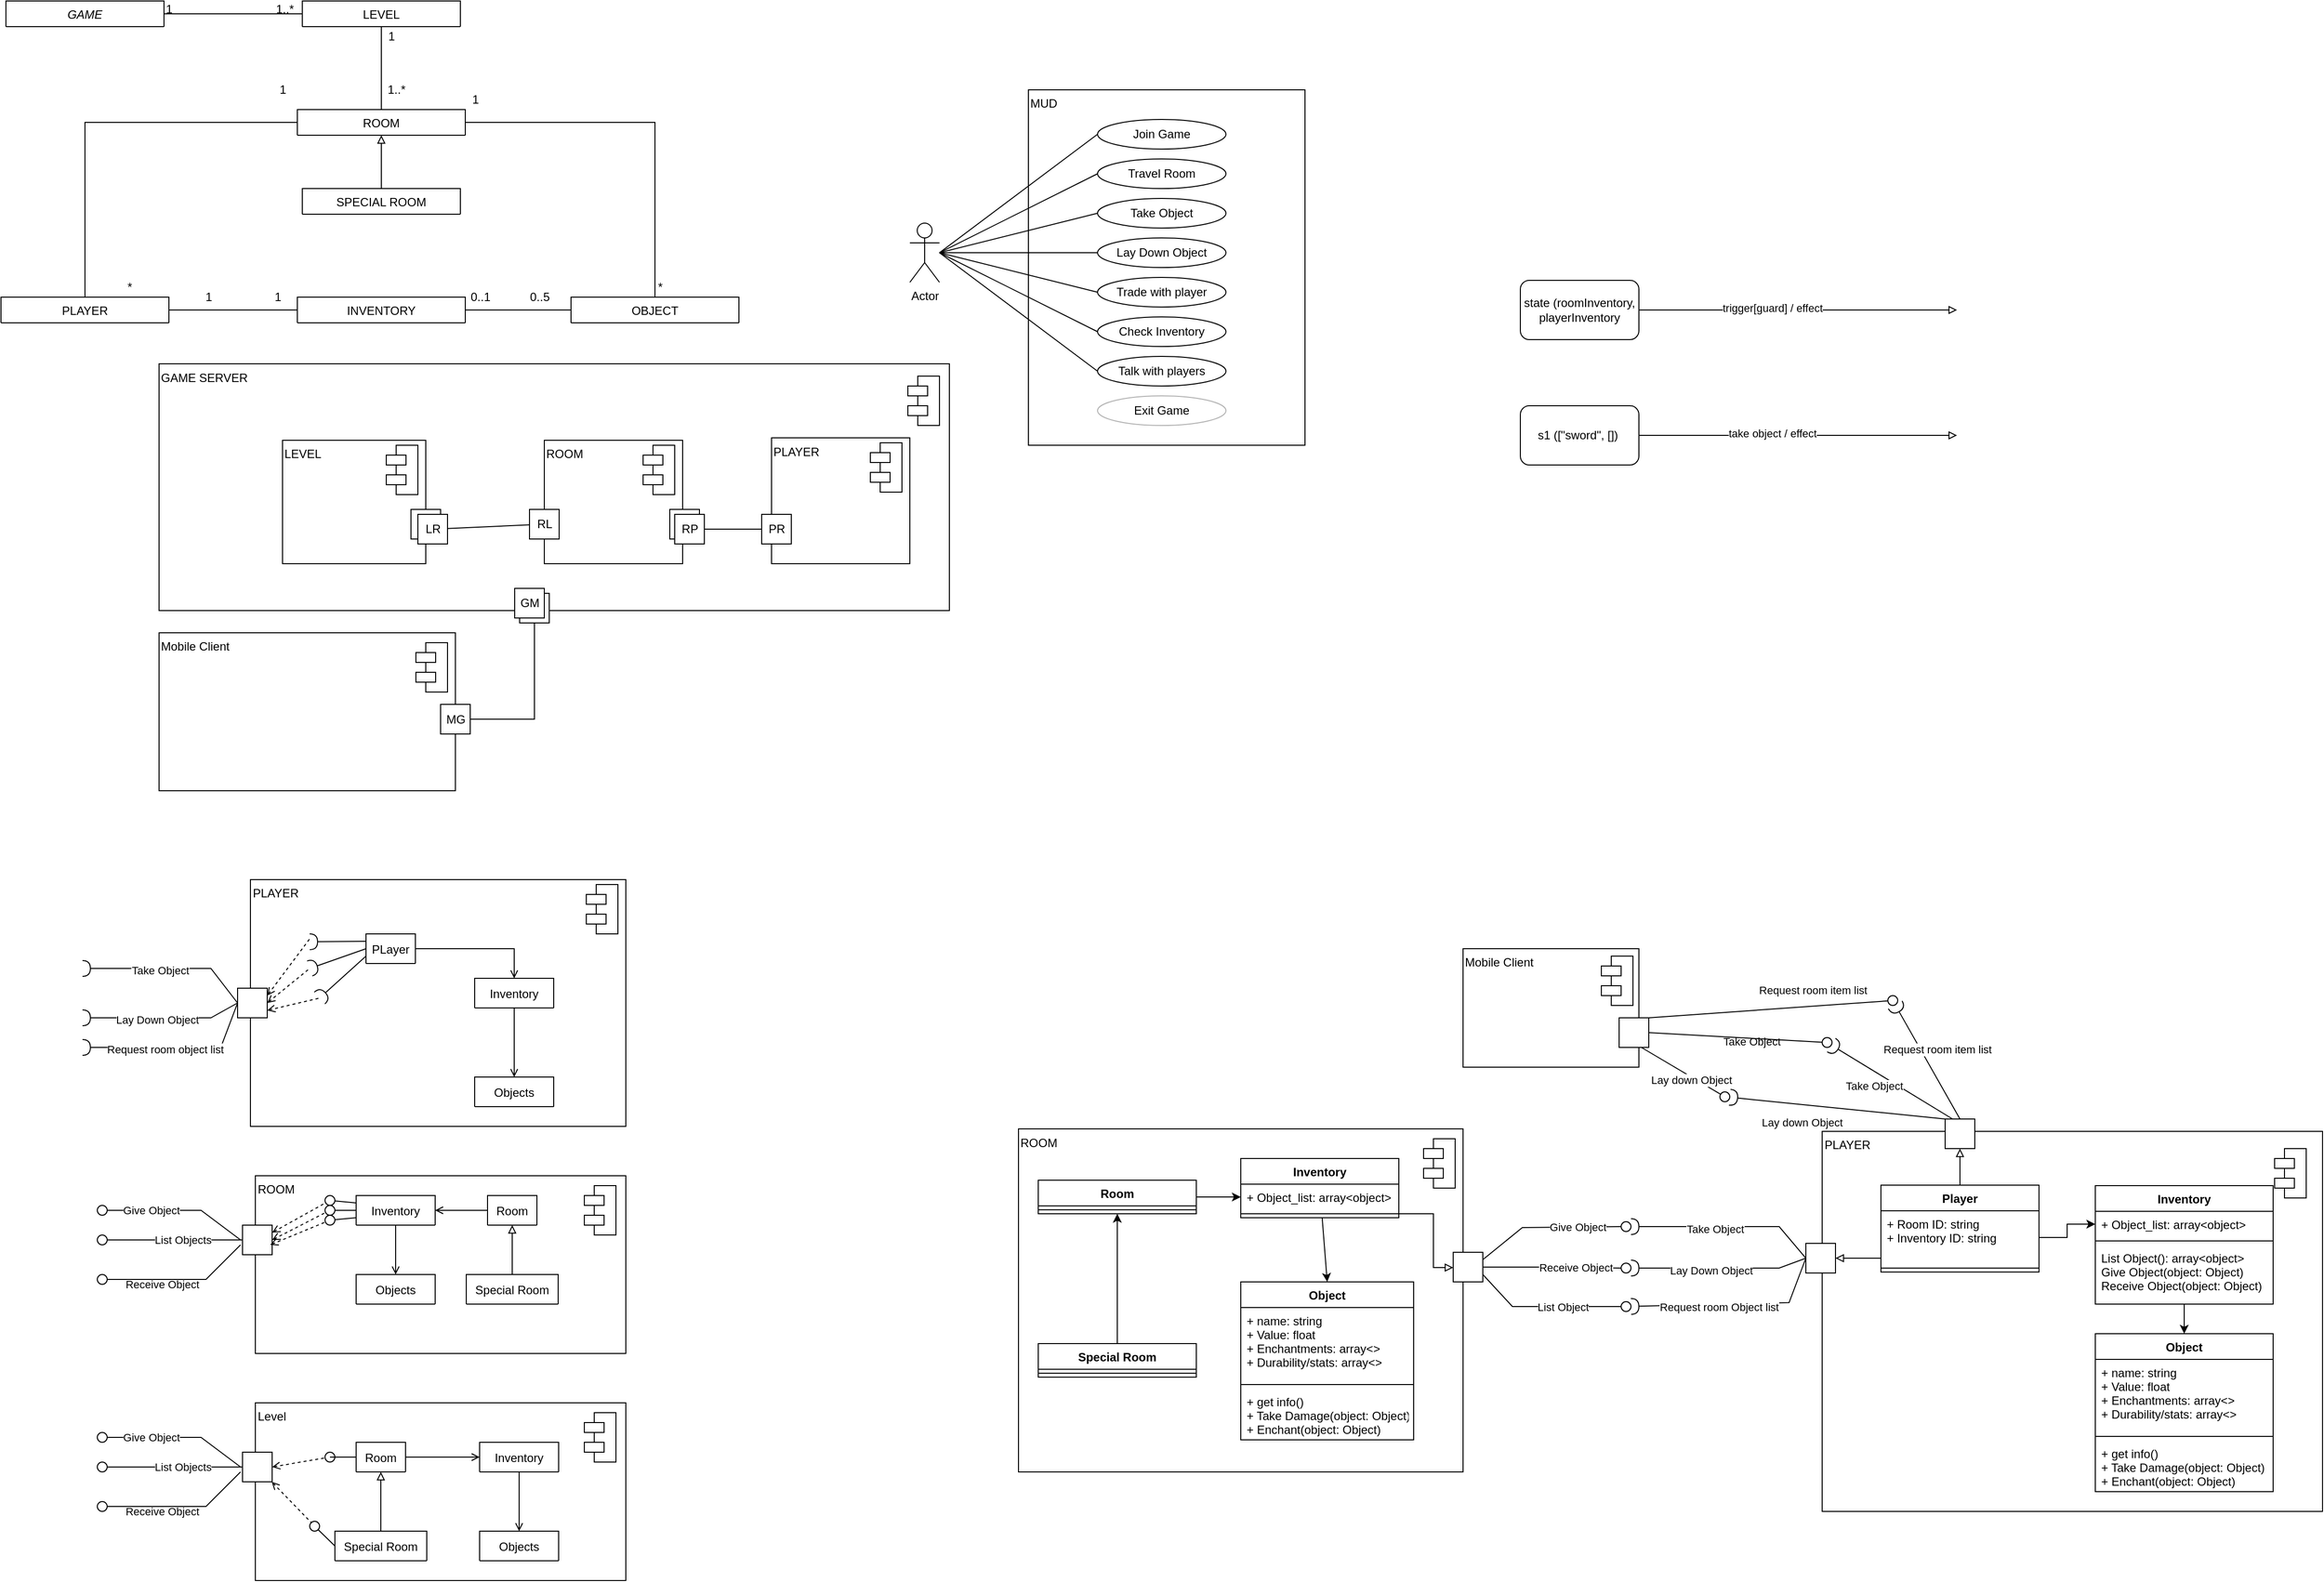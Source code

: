 <mxfile version="16.6.4" type="github"><diagram id="1FeEh4J0cZGS1zZfSnQM" name="Page-1"><mxGraphModel dx="1111" dy="1096" grid="1" gridSize="10" guides="1" tooltips="1" connect="1" arrows="1" fold="1" page="1" pageScale="1" pageWidth="827" pageHeight="1169" math="0" shadow="0"><root><mxCell id="0"/><mxCell id="1" parent="0"/><mxCell id="n0zBli9HrtuL6m27DMVc-2" value="Mobile Client" style="html=1;align=left;verticalAlign=top;" vertex="1" parent="1"><mxGeometry x="200" y="680" width="300" height="160" as="geometry"/></mxCell><mxCell id="n0zBli9HrtuL6m27DMVc-3" value="GAME SERVER" style="html=1;align=left;verticalAlign=top;" vertex="1" parent="1"><mxGeometry x="200" y="407.5" width="800" height="250" as="geometry"/></mxCell><mxCell id="n0zBli9HrtuL6m27DMVc-4" value="ROOM" style="html=1;align=left;verticalAlign=top;" vertex="1" parent="1"><mxGeometry x="590" y="485" width="140" height="125" as="geometry"/></mxCell><mxCell id="n0zBli9HrtuL6m27DMVc-5" value="" style="shape=module;align=left;spacingLeft=20;align=center;verticalAlign=top;" vertex="1" parent="1"><mxGeometry x="690" y="490" width="32" height="50" as="geometry"/></mxCell><mxCell id="n0zBli9HrtuL6m27DMVc-6" value="GAME" style="swimlane;fontStyle=2;align=center;verticalAlign=top;childLayout=stackLayout;horizontal=1;startSize=26;horizontalStack=0;resizeParent=1;resizeLast=0;collapsible=1;marginBottom=0;rounded=0;shadow=0;strokeWidth=1;" vertex="1" collapsed="1" parent="1"><mxGeometry x="45" y="40" width="160" height="26" as="geometry"><mxRectangle x="140" y="120" width="160" height="138" as="alternateBounds"/></mxGeometry></mxCell><mxCell id="n0zBli9HrtuL6m27DMVc-7" value="Name" style="text;align=left;verticalAlign=top;spacingLeft=4;spacingRight=4;overflow=hidden;rotatable=0;points=[[0,0.5],[1,0.5]];portConstraint=eastwest;" vertex="1" parent="n0zBli9HrtuL6m27DMVc-6"><mxGeometry y="26" width="160" height="26" as="geometry"/></mxCell><mxCell id="n0zBli9HrtuL6m27DMVc-8" value="Phone Number" style="text;align=left;verticalAlign=top;spacingLeft=4;spacingRight=4;overflow=hidden;rotatable=0;points=[[0,0.5],[1,0.5]];portConstraint=eastwest;rounded=0;shadow=0;html=0;" vertex="1" parent="n0zBli9HrtuL6m27DMVc-6"><mxGeometry y="52" width="160" height="26" as="geometry"/></mxCell><mxCell id="n0zBli9HrtuL6m27DMVc-9" value="Email Address" style="text;align=left;verticalAlign=top;spacingLeft=4;spacingRight=4;overflow=hidden;rotatable=0;points=[[0,0.5],[1,0.5]];portConstraint=eastwest;rounded=0;shadow=0;html=0;" vertex="1" parent="n0zBli9HrtuL6m27DMVc-6"><mxGeometry y="78" width="160" height="26" as="geometry"/></mxCell><mxCell id="n0zBli9HrtuL6m27DMVc-10" value="" style="line;html=1;strokeWidth=1;align=left;verticalAlign=middle;spacingTop=-1;spacingLeft=3;spacingRight=3;rotatable=0;labelPosition=right;points=[];portConstraint=eastwest;" vertex="1" parent="n0zBli9HrtuL6m27DMVc-6"><mxGeometry y="104" width="160" height="8" as="geometry"/></mxCell><mxCell id="n0zBli9HrtuL6m27DMVc-11" value="Purchase Parking Pass" style="text;align=left;verticalAlign=top;spacingLeft=4;spacingRight=4;overflow=hidden;rotatable=0;points=[[0,0.5],[1,0.5]];portConstraint=eastwest;" vertex="1" parent="n0zBli9HrtuL6m27DMVc-6"><mxGeometry y="112" width="160" height="26" as="geometry"/></mxCell><mxCell id="n0zBli9HrtuL6m27DMVc-12" style="edgeStyle=orthogonalEdgeStyle;rounded=0;orthogonalLoop=1;jettySize=auto;html=1;exitX=0.5;exitY=1;exitDx=0;exitDy=0;entryX=0.5;entryY=0;entryDx=0;entryDy=0;endArrow=none;endFill=0;" edge="1" parent="1" source="n0zBli9HrtuL6m27DMVc-14" target="n0zBli9HrtuL6m27DMVc-21"><mxGeometry relative="1" as="geometry"/></mxCell><mxCell id="n0zBli9HrtuL6m27DMVc-13" style="edgeStyle=orthogonalEdgeStyle;rounded=0;orthogonalLoop=1;jettySize=auto;html=1;entryX=0.5;entryY=0;entryDx=0;entryDy=0;endArrow=none;endFill=0;startArrow=block;startFill=0;exitX=0.5;exitY=1;exitDx=0;exitDy=0;" edge="1" parent="1" source="n0zBli9HrtuL6m27DMVc-21" target="n0zBli9HrtuL6m27DMVc-43"><mxGeometry relative="1" as="geometry"><mxPoint x="435" y="180" as="sourcePoint"/></mxGeometry></mxCell><mxCell id="n0zBli9HrtuL6m27DMVc-14" value="LEVEL" style="swimlane;fontStyle=0;align=center;verticalAlign=top;childLayout=stackLayout;horizontal=1;startSize=26;horizontalStack=0;resizeParent=1;resizeLast=0;collapsible=1;marginBottom=0;rounded=0;shadow=0;strokeWidth=1;" vertex="1" collapsed="1" parent="1"><mxGeometry x="345" y="40" width="160" height="26" as="geometry"><mxRectangle x="508" y="110" width="160" height="70" as="alternateBounds"/></mxGeometry></mxCell><mxCell id="n0zBli9HrtuL6m27DMVc-15" value="" style="line;html=1;strokeWidth=1;align=left;verticalAlign=middle;spacingTop=-1;spacingLeft=3;spacingRight=3;rotatable=0;labelPosition=right;points=[];portConstraint=eastwest;" vertex="1" parent="n0zBli9HrtuL6m27DMVc-14"><mxGeometry y="26" width="160" height="24" as="geometry"/></mxCell><mxCell id="n0zBli9HrtuL6m27DMVc-16" value="" style="endArrow=none;shadow=0;strokeWidth=1;rounded=0;endFill=0;edgeStyle=elbowEdgeStyle;elbow=vertical;" edge="1" parent="1" source="n0zBli9HrtuL6m27DMVc-6" target="n0zBli9HrtuL6m27DMVc-14"><mxGeometry x="0.5" y="41" relative="1" as="geometry"><mxPoint x="255" y="122" as="sourcePoint"/><mxPoint x="415" y="122" as="targetPoint"/><mxPoint x="-40" y="32" as="offset"/></mxGeometry></mxCell><mxCell id="n0zBli9HrtuL6m27DMVc-17" value="1" style="resizable=0;align=left;verticalAlign=bottom;labelBackgroundColor=none;fontSize=12;" connectable="0" vertex="1" parent="n0zBli9HrtuL6m27DMVc-16"><mxGeometry x="-1" relative="1" as="geometry"><mxPoint y="4" as="offset"/></mxGeometry></mxCell><mxCell id="n0zBli9HrtuL6m27DMVc-18" value="1..*" style="resizable=0;align=right;verticalAlign=bottom;labelBackgroundColor=none;fontSize=12;" connectable="0" vertex="1" parent="n0zBli9HrtuL6m27DMVc-16"><mxGeometry x="1" relative="1" as="geometry"><mxPoint x="-7" y="4" as="offset"/></mxGeometry></mxCell><mxCell id="n0zBli9HrtuL6m27DMVc-19" style="edgeStyle=orthogonalEdgeStyle;rounded=0;orthogonalLoop=1;jettySize=auto;html=1;exitX=1;exitY=0.5;exitDx=0;exitDy=0;entryX=0.5;entryY=0;entryDx=0;entryDy=0;endArrow=none;endFill=0;" edge="1" parent="1" source="n0zBli9HrtuL6m27DMVc-21" target="n0zBli9HrtuL6m27DMVc-24"><mxGeometry relative="1" as="geometry"/></mxCell><mxCell id="n0zBli9HrtuL6m27DMVc-20" style="edgeStyle=orthogonalEdgeStyle;rounded=0;orthogonalLoop=1;jettySize=auto;html=1;exitX=0;exitY=0.5;exitDx=0;exitDy=0;entryX=0.5;entryY=0;entryDx=0;entryDy=0;endArrow=none;endFill=0;" edge="1" parent="1" source="n0zBli9HrtuL6m27DMVc-21" target="n0zBli9HrtuL6m27DMVc-27"><mxGeometry relative="1" as="geometry"/></mxCell><mxCell id="n0zBli9HrtuL6m27DMVc-21" value="ROOM" style="swimlane;fontStyle=0;align=center;verticalAlign=top;childLayout=stackLayout;horizontal=1;startSize=26;horizontalStack=0;resizeParent=1;resizeLast=0;collapsible=1;marginBottom=0;rounded=0;shadow=0;strokeWidth=1;" vertex="1" collapsed="1" parent="1"><mxGeometry x="340" y="150" width="170" height="26" as="geometry"><mxRectangle x="465" y="220" width="155" height="120" as="alternateBounds"/></mxGeometry></mxCell><mxCell id="n0zBli9HrtuL6m27DMVc-22" value="bool isSpecial" style="text;align=left;verticalAlign=top;spacingLeft=4;spacingRight=4;overflow=hidden;rotatable=0;points=[[0,0.5],[1,0.5]];portConstraint=eastwest;" vertex="1" parent="n0zBli9HrtuL6m27DMVc-21"><mxGeometry y="26" width="155" height="26" as="geometry"/></mxCell><mxCell id="n0zBli9HrtuL6m27DMVc-23" value="" style="line;html=1;strokeWidth=1;align=left;verticalAlign=middle;spacingTop=-1;spacingLeft=3;spacingRight=3;rotatable=0;labelPosition=right;points=[];portConstraint=eastwest;" vertex="1" parent="n0zBli9HrtuL6m27DMVc-21"><mxGeometry y="52" width="155" height="58" as="geometry"/></mxCell><mxCell id="n0zBli9HrtuL6m27DMVc-24" value="OBJECT" style="swimlane;fontStyle=0;align=center;verticalAlign=top;childLayout=stackLayout;horizontal=1;startSize=26;horizontalStack=0;resizeParent=1;resizeLast=0;collapsible=1;marginBottom=0;rounded=0;shadow=0;strokeWidth=1;" vertex="1" collapsed="1" parent="1"><mxGeometry x="617" y="340" width="170" height="26" as="geometry"><mxRectangle x="667" y="370" width="160" height="70" as="alternateBounds"/></mxGeometry></mxCell><mxCell id="n0zBli9HrtuL6m27DMVc-25" value="" style="line;html=1;strokeWidth=1;align=left;verticalAlign=middle;spacingTop=-1;spacingLeft=3;spacingRight=3;rotatable=0;labelPosition=right;points=[];portConstraint=eastwest;" vertex="1" parent="n0zBli9HrtuL6m27DMVc-24"><mxGeometry y="26" width="160" height="8" as="geometry"/></mxCell><mxCell id="n0zBli9HrtuL6m27DMVc-26" style="edgeStyle=orthogonalEdgeStyle;rounded=0;orthogonalLoop=1;jettySize=auto;html=1;exitX=1;exitY=0.5;exitDx=0;exitDy=0;entryX=0;entryY=0.5;entryDx=0;entryDy=0;endArrow=none;endFill=0;" edge="1" parent="1" source="n0zBli9HrtuL6m27DMVc-27" target="n0zBli9HrtuL6m27DMVc-33"><mxGeometry relative="1" as="geometry"/></mxCell><mxCell id="n0zBli9HrtuL6m27DMVc-27" value="PLAYER" style="swimlane;fontStyle=0;align=center;verticalAlign=top;childLayout=stackLayout;horizontal=1;startSize=26;horizontalStack=0;resizeParent=1;resizeLast=0;collapsible=1;marginBottom=0;rounded=0;shadow=0;strokeWidth=1;" vertex="1" collapsed="1" parent="1"><mxGeometry x="40" y="340" width="170" height="26" as="geometry"><mxRectangle x="270" y="370" width="160" height="70" as="alternateBounds"/></mxGeometry></mxCell><mxCell id="n0zBli9HrtuL6m27DMVc-28" value="" style="line;html=1;strokeWidth=1;align=left;verticalAlign=middle;spacingTop=-1;spacingLeft=3;spacingRight=3;rotatable=0;labelPosition=right;points=[];portConstraint=eastwest;" vertex="1" parent="n0zBli9HrtuL6m27DMVc-27"><mxGeometry y="26" width="160" height="8" as="geometry"/></mxCell><mxCell id="n0zBli9HrtuL6m27DMVc-29" value="" style="resizable=0;align=right;verticalAlign=bottom;labelBackgroundColor=none;fontSize=12;" connectable="0" vertex="1" parent="1"><mxGeometry x="325" y="90.003" as="geometry"><mxPoint x="216" y="62" as="offset"/></mxGeometry></mxCell><mxCell id="n0zBli9HrtuL6m27DMVc-30" value="1" style="text;html=1;align=center;verticalAlign=middle;resizable=0;points=[];autosize=1;strokeColor=none;fillColor=none;" vertex="1" parent="1"><mxGeometry x="425" y="66" width="20" height="20" as="geometry"/></mxCell><mxCell id="n0zBli9HrtuL6m27DMVc-31" value="1..*" style="text;html=1;align=center;verticalAlign=middle;resizable=0;points=[];autosize=1;strokeColor=none;fillColor=none;" vertex="1" parent="1"><mxGeometry x="425" y="120" width="30" height="20" as="geometry"/></mxCell><mxCell id="n0zBli9HrtuL6m27DMVc-32" style="edgeStyle=orthogonalEdgeStyle;rounded=0;orthogonalLoop=1;jettySize=auto;html=1;exitX=1;exitY=0.5;exitDx=0;exitDy=0;entryX=0;entryY=0.5;entryDx=0;entryDy=0;endArrow=none;endFill=0;" edge="1" parent="1" source="n0zBli9HrtuL6m27DMVc-33" target="n0zBli9HrtuL6m27DMVc-24"><mxGeometry relative="1" as="geometry"/></mxCell><mxCell id="n0zBli9HrtuL6m27DMVc-33" value="INVENTORY" style="swimlane;fontStyle=0;align=center;verticalAlign=top;childLayout=stackLayout;horizontal=1;startSize=26;horizontalStack=0;resizeParent=1;resizeLast=0;collapsible=1;marginBottom=0;rounded=0;shadow=0;strokeWidth=1;" vertex="1" collapsed="1" parent="1"><mxGeometry x="340" y="340" width="170" height="26" as="geometry"><mxRectangle x="470" y="370" width="160" height="70" as="alternateBounds"/></mxGeometry></mxCell><mxCell id="n0zBli9HrtuL6m27DMVc-34" value="" style="line;html=1;strokeWidth=1;align=left;verticalAlign=middle;spacingTop=-1;spacingLeft=3;spacingRight=3;rotatable=0;labelPosition=right;points=[];portConstraint=eastwest;" vertex="1" parent="n0zBli9HrtuL6m27DMVc-33"><mxGeometry y="26" width="160" height="8" as="geometry"/></mxCell><mxCell id="n0zBli9HrtuL6m27DMVc-35" value="0..1" style="text;html=1;align=center;verticalAlign=middle;resizable=0;points=[];autosize=1;strokeColor=none;fillColor=none;" vertex="1" parent="1"><mxGeometry x="505" y="330" width="40" height="20" as="geometry"/></mxCell><mxCell id="n0zBli9HrtuL6m27DMVc-36" value="0..5" style="text;html=1;align=center;verticalAlign=middle;resizable=0;points=[];autosize=1;strokeColor=none;fillColor=none;" vertex="1" parent="1"><mxGeometry x="565" y="330" width="40" height="20" as="geometry"/></mxCell><mxCell id="n0zBli9HrtuL6m27DMVc-37" value="1" style="text;html=1;align=center;verticalAlign=middle;resizable=0;points=[];autosize=1;strokeColor=none;fillColor=none;" vertex="1" parent="1"><mxGeometry x="240" y="330" width="20" height="20" as="geometry"/></mxCell><mxCell id="n0zBli9HrtuL6m27DMVc-38" value="1" style="text;html=1;align=center;verticalAlign=middle;resizable=0;points=[];autosize=1;strokeColor=none;fillColor=none;" vertex="1" parent="1"><mxGeometry x="310" y="330" width="20" height="20" as="geometry"/></mxCell><mxCell id="n0zBli9HrtuL6m27DMVc-39" value="1" style="text;html=1;align=center;verticalAlign=middle;resizable=0;points=[];autosize=1;strokeColor=none;fillColor=none;" vertex="1" parent="1"><mxGeometry x="315" y="120" width="20" height="20" as="geometry"/></mxCell><mxCell id="n0zBli9HrtuL6m27DMVc-40" value="*" style="text;html=1;align=center;verticalAlign=middle;resizable=0;points=[];autosize=1;strokeColor=none;fillColor=none;" vertex="1" parent="1"><mxGeometry x="160" y="320" width="20" height="20" as="geometry"/></mxCell><mxCell id="n0zBli9HrtuL6m27DMVc-41" value="1" style="text;html=1;align=center;verticalAlign=middle;resizable=0;points=[];autosize=1;strokeColor=none;fillColor=none;" vertex="1" parent="1"><mxGeometry x="510" y="130" width="20" height="20" as="geometry"/></mxCell><mxCell id="n0zBli9HrtuL6m27DMVc-42" value="*" style="text;html=1;align=center;verticalAlign=middle;resizable=0;points=[];autosize=1;strokeColor=none;fillColor=none;" vertex="1" parent="1"><mxGeometry x="697" y="320" width="20" height="20" as="geometry"/></mxCell><mxCell id="n0zBli9HrtuL6m27DMVc-43" value="SPECIAL ROOM" style="swimlane;fontStyle=0;align=center;verticalAlign=top;childLayout=stackLayout;horizontal=1;startSize=26;horizontalStack=0;resizeParent=1;resizeLast=0;collapsible=1;marginBottom=0;rounded=0;shadow=0;strokeWidth=1;" vertex="1" collapsed="1" parent="1"><mxGeometry x="345" y="230" width="160" height="26" as="geometry"><mxRectangle x="730" y="73" width="200" height="100" as="alternateBounds"/></mxGeometry></mxCell><mxCell id="n0zBli9HrtuL6m27DMVc-44" value="" style="line;html=1;strokeWidth=1;align=left;verticalAlign=middle;spacingTop=-1;spacingLeft=3;spacingRight=3;rotatable=0;labelPosition=right;points=[];portConstraint=eastwest;" vertex="1" parent="n0zBli9HrtuL6m27DMVc-43"><mxGeometry y="26" width="200" height="64" as="geometry"/></mxCell><mxCell id="n0zBli9HrtuL6m27DMVc-45" value="MUD" style="rounded=0;whiteSpace=wrap;html=1;align=left;verticalAlign=top;" vertex="1" parent="1"><mxGeometry x="1080" y="130" width="280" height="360" as="geometry"/></mxCell><mxCell id="n0zBli9HrtuL6m27DMVc-46" style="edgeStyle=none;rounded=0;orthogonalLoop=1;jettySize=auto;html=1;entryX=0;entryY=0.5;entryDx=0;entryDy=0;startArrow=none;startFill=0;endArrow=none;endFill=0;" edge="1" parent="1" target="n0zBli9HrtuL6m27DMVc-57"><mxGeometry relative="1" as="geometry"><mxPoint x="990" y="295" as="sourcePoint"/></mxGeometry></mxCell><mxCell id="n0zBli9HrtuL6m27DMVc-47" style="edgeStyle=none;rounded=0;orthogonalLoop=1;jettySize=auto;html=1;entryX=0;entryY=0.5;entryDx=0;entryDy=0;startArrow=none;startFill=0;endArrow=none;endFill=0;" edge="1" parent="1" target="n0zBli9HrtuL6m27DMVc-54"><mxGeometry relative="1" as="geometry"><mxPoint x="990" y="295" as="sourcePoint"/></mxGeometry></mxCell><mxCell id="n0zBli9HrtuL6m27DMVc-48" style="edgeStyle=none;rounded=0;orthogonalLoop=1;jettySize=auto;html=1;entryX=0;entryY=0.5;entryDx=0;entryDy=0;startArrow=none;startFill=0;endArrow=none;endFill=0;" edge="1" parent="1" source="n0zBli9HrtuL6m27DMVc-52" target="n0zBli9HrtuL6m27DMVc-55"><mxGeometry relative="1" as="geometry"/></mxCell><mxCell id="n0zBli9HrtuL6m27DMVc-49" style="edgeStyle=none;rounded=0;orthogonalLoop=1;jettySize=auto;html=1;entryX=0;entryY=0.5;entryDx=0;entryDy=0;startArrow=none;startFill=0;endArrow=none;endFill=0;" edge="1" parent="1" target="n0zBli9HrtuL6m27DMVc-58"><mxGeometry relative="1" as="geometry"><mxPoint x="990" y="295" as="sourcePoint"/></mxGeometry></mxCell><mxCell id="n0zBli9HrtuL6m27DMVc-50" style="edgeStyle=none;rounded=0;orthogonalLoop=1;jettySize=auto;html=1;entryX=0;entryY=0.5;entryDx=0;entryDy=0;startArrow=none;startFill=0;endArrow=none;endFill=0;" edge="1" parent="1" target="n0zBli9HrtuL6m27DMVc-59"><mxGeometry relative="1" as="geometry"><mxPoint x="990" y="295" as="sourcePoint"/></mxGeometry></mxCell><mxCell id="n0zBli9HrtuL6m27DMVc-51" style="edgeStyle=none;rounded=0;orthogonalLoop=1;jettySize=auto;html=1;entryX=0;entryY=0.5;entryDx=0;entryDy=0;startArrow=none;startFill=0;endArrow=none;endFill=0;" edge="1" parent="1" target="n0zBli9HrtuL6m27DMVc-60"><mxGeometry relative="1" as="geometry"><mxPoint x="990" y="295" as="sourcePoint"/></mxGeometry></mxCell><mxCell id="n0zBli9HrtuL6m27DMVc-52" value="Actor" style="shape=umlActor;verticalLabelPosition=bottom;verticalAlign=top;html=1;outlineConnect=0;" vertex="1" parent="1"><mxGeometry x="960" y="265" width="30" height="60" as="geometry"/></mxCell><mxCell id="n0zBli9HrtuL6m27DMVc-53" value="Join Game" style="ellipse;whiteSpace=wrap;html=1;" vertex="1" parent="1"><mxGeometry x="1150" y="160" width="130" height="30" as="geometry"/></mxCell><mxCell id="n0zBli9HrtuL6m27DMVc-54" value="Take Object" style="ellipse;whiteSpace=wrap;html=1;" vertex="1" parent="1"><mxGeometry x="1150" y="240" width="130" height="30" as="geometry"/></mxCell><mxCell id="n0zBli9HrtuL6m27DMVc-55" value="Lay Down Object" style="ellipse;whiteSpace=wrap;html=1;" vertex="1" parent="1"><mxGeometry x="1150" y="280" width="130" height="30" as="geometry"/></mxCell><mxCell id="n0zBli9HrtuL6m27DMVc-56" value="" style="rounded=0;orthogonalLoop=1;jettySize=auto;html=1;startArrow=none;startFill=0;endArrow=none;endFill=0;entryX=0;entryY=0.5;entryDx=0;entryDy=0;" edge="1" parent="1" target="n0zBli9HrtuL6m27DMVc-53"><mxGeometry relative="1" as="geometry"><mxPoint x="990" y="295" as="sourcePoint"/></mxGeometry></mxCell><mxCell id="n0zBli9HrtuL6m27DMVc-57" value="Travel Room" style="ellipse;whiteSpace=wrap;html=1;" vertex="1" parent="1"><mxGeometry x="1150" y="200" width="130" height="30" as="geometry"/></mxCell><mxCell id="n0zBli9HrtuL6m27DMVc-58" value="Trade with player" style="ellipse;whiteSpace=wrap;html=1;" vertex="1" parent="1"><mxGeometry x="1150" y="320" width="130" height="30" as="geometry"/></mxCell><mxCell id="n0zBli9HrtuL6m27DMVc-59" value="Check Inventory" style="ellipse;whiteSpace=wrap;html=1;" vertex="1" parent="1"><mxGeometry x="1150" y="360" width="130" height="30" as="geometry"/></mxCell><mxCell id="n0zBli9HrtuL6m27DMVc-60" value="Talk with players" style="ellipse;whiteSpace=wrap;html=1;" vertex="1" parent="1"><mxGeometry x="1150" y="400" width="130" height="30" as="geometry"/></mxCell><mxCell id="n0zBli9HrtuL6m27DMVc-61" value="Exit Game" style="ellipse;whiteSpace=wrap;html=1;opacity=30;" vertex="1" parent="1"><mxGeometry x="1150" y="440" width="130" height="30" as="geometry"/></mxCell><mxCell id="n0zBli9HrtuL6m27DMVc-62" value="LEVEL" style="html=1;align=left;verticalAlign=top;" vertex="1" parent="1"><mxGeometry x="325" y="485" width="145" height="125" as="geometry"/></mxCell><mxCell id="n0zBli9HrtuL6m27DMVc-63" value="" style="shape=module;align=left;spacingLeft=20;align=center;verticalAlign=top;" vertex="1" parent="1"><mxGeometry x="430" y="490" width="32" height="50" as="geometry"/></mxCell><mxCell id="n0zBli9HrtuL6m27DMVc-64" value="PLAYER" style="html=1;align=left;verticalAlign=top;" vertex="1" parent="1"><mxGeometry x="820" y="482.5" width="140" height="127.5" as="geometry"/></mxCell><mxCell id="n0zBli9HrtuL6m27DMVc-65" value="" style="shape=module;align=left;spacingLeft=20;align=center;verticalAlign=top;" vertex="1" parent="1"><mxGeometry x="920" y="487.5" width="32" height="50" as="geometry"/></mxCell><mxCell id="n0zBli9HrtuL6m27DMVc-66" value="LR" style="html=1;" vertex="1" parent="1"><mxGeometry x="455" y="555" width="30" height="30" as="geometry"/></mxCell><mxCell id="n0zBli9HrtuL6m27DMVc-67" value="RL" style="html=1;" vertex="1" parent="1"><mxGeometry x="575" y="555" width="30" height="30" as="geometry"/></mxCell><mxCell id="n0zBli9HrtuL6m27DMVc-68" value="RP" style="html=1;" vertex="1" parent="1"><mxGeometry x="717" y="555" width="30" height="30" as="geometry"/></mxCell><mxCell id="n0zBli9HrtuL6m27DMVc-69" value="LR" style="html=1;" vertex="1" parent="1"><mxGeometry x="462" y="560" width="30" height="30" as="geometry"/></mxCell><mxCell id="n0zBli9HrtuL6m27DMVc-70" value="RP" style="html=1;" vertex="1" parent="1"><mxGeometry x="722" y="560" width="30" height="30" as="geometry"/></mxCell><mxCell id="n0zBli9HrtuL6m27DMVc-71" value="PR" style="html=1;" vertex="1" parent="1"><mxGeometry x="810" y="560" width="30" height="30" as="geometry"/></mxCell><mxCell id="n0zBli9HrtuL6m27DMVc-72" value="" style="endArrow=none;html=1;rounded=0;" edge="1" parent="1" source="n0zBli9HrtuL6m27DMVc-69" target="n0zBli9HrtuL6m27DMVc-67"><mxGeometry width="50" height="50" relative="1" as="geometry"><mxPoint x="550" y="640" as="sourcePoint"/><mxPoint x="600" y="590" as="targetPoint"/></mxGeometry></mxCell><mxCell id="n0zBli9HrtuL6m27DMVc-73" value="" style="endArrow=none;html=1;rounded=0;" edge="1" parent="1" source="n0zBli9HrtuL6m27DMVc-70" target="n0zBli9HrtuL6m27DMVc-71"><mxGeometry width="50" height="50" relative="1" as="geometry"><mxPoint x="550" y="640" as="sourcePoint"/><mxPoint x="600" y="590" as="targetPoint"/></mxGeometry></mxCell><mxCell id="n0zBli9HrtuL6m27DMVc-74" value="" style="shape=module;align=left;spacingLeft=20;align=center;verticalAlign=top;" vertex="1" parent="1"><mxGeometry x="958" y="420" width="32" height="50" as="geometry"/></mxCell><mxCell id="n0zBli9HrtuL6m27DMVc-75" value="" style="shape=module;align=left;spacingLeft=20;align=center;verticalAlign=top;" vertex="1" parent="1"><mxGeometry x="460" y="690" width="32" height="50" as="geometry"/></mxCell><mxCell id="n0zBli9HrtuL6m27DMVc-76" style="edgeStyle=orthogonalEdgeStyle;rounded=0;orthogonalLoop=1;jettySize=auto;html=1;endArrow=none;endFill=0;" edge="1" parent="1" source="n0zBli9HrtuL6m27DMVc-77" target="n0zBli9HrtuL6m27DMVc-78"><mxGeometry relative="1" as="geometry"/></mxCell><mxCell id="n0zBli9HrtuL6m27DMVc-77" value="MG" style="html=1;" vertex="1" parent="1"><mxGeometry x="485" y="752.5" width="30" height="30" as="geometry"/></mxCell><mxCell id="n0zBli9HrtuL6m27DMVc-78" value="GM" style="html=1;" vertex="1" parent="1"><mxGeometry x="565" y="640" width="30" height="30" as="geometry"/></mxCell><mxCell id="n0zBli9HrtuL6m27DMVc-79" value="GM" style="html=1;" vertex="1" parent="1"><mxGeometry x="560" y="635" width="30" height="30" as="geometry"/></mxCell><mxCell id="n0zBli9HrtuL6m27DMVc-80" value="PLAYER" style="html=1;align=left;verticalAlign=top;" vertex="1" parent="1"><mxGeometry x="292.5" y="930" width="380" height="250" as="geometry"/></mxCell><mxCell id="n0zBli9HrtuL6m27DMVc-81" value="" style="shape=module;align=left;spacingLeft=20;align=center;verticalAlign=top;" vertex="1" parent="1"><mxGeometry x="632.5" y="935" width="32" height="50" as="geometry"/></mxCell><mxCell id="n0zBli9HrtuL6m27DMVc-82" value="" style="html=1;" vertex="1" parent="1"><mxGeometry x="279.5" y="1040" width="30" height="30" as="geometry"/></mxCell><mxCell id="n0zBli9HrtuL6m27DMVc-83" style="edgeStyle=orthogonalEdgeStyle;rounded=0;orthogonalLoop=1;jettySize=auto;html=1;exitX=1;exitY=0.5;exitDx=0;exitDy=0;endArrow=open;endFill=0;" edge="1" parent="1" source="n0zBli9HrtuL6m27DMVc-84" target="n0zBli9HrtuL6m27DMVc-88"><mxGeometry relative="1" as="geometry"/></mxCell><mxCell id="n0zBli9HrtuL6m27DMVc-84" value="PLayer" style="swimlane;fontStyle=0;childLayout=stackLayout;horizontal=1;startSize=30;horizontalStack=0;resizeParent=1;resizeParentMax=0;resizeLast=0;collapsible=1;marginBottom=0;" vertex="1" collapsed="1" parent="1"><mxGeometry x="409.5" y="985" width="50" height="30" as="geometry"><mxRectangle x="710" y="930" width="140" height="90" as="alternateBounds"/></mxGeometry></mxCell><mxCell id="n0zBli9HrtuL6m27DMVc-85" value="Item 2" style="text;strokeColor=none;fillColor=none;align=left;verticalAlign=middle;spacingLeft=4;spacingRight=4;overflow=hidden;points=[[0,0.5],[1,0.5]];portConstraint=eastwest;rotatable=0;" vertex="1" parent="n0zBli9HrtuL6m27DMVc-84"><mxGeometry y="30" width="140" height="30" as="geometry"/></mxCell><mxCell id="n0zBli9HrtuL6m27DMVc-86" value="Item 3" style="text;strokeColor=none;fillColor=none;align=left;verticalAlign=middle;spacingLeft=4;spacingRight=4;overflow=hidden;points=[[0,0.5],[1,0.5]];portConstraint=eastwest;rotatable=0;" vertex="1" parent="n0zBli9HrtuL6m27DMVc-84"><mxGeometry y="60" width="140" height="30" as="geometry"/></mxCell><mxCell id="n0zBli9HrtuL6m27DMVc-87" style="edgeStyle=orthogonalEdgeStyle;rounded=0;orthogonalLoop=1;jettySize=auto;html=1;exitX=0.5;exitY=1;exitDx=0;exitDy=0;endArrow=open;endFill=0;entryX=0.5;entryY=0;entryDx=0;entryDy=0;" edge="1" parent="1" source="n0zBli9HrtuL6m27DMVc-88" target="n0zBli9HrtuL6m27DMVc-91"><mxGeometry relative="1" as="geometry"><mxPoint x="582.5" y="1080" as="targetPoint"/></mxGeometry></mxCell><mxCell id="n0zBli9HrtuL6m27DMVc-88" value="Inventory" style="swimlane;fontStyle=0;childLayout=stackLayout;horizontal=1;startSize=30;horizontalStack=0;resizeParent=1;resizeParentMax=0;resizeLast=0;collapsible=1;marginBottom=0;" vertex="1" collapsed="1" parent="1"><mxGeometry x="519.5" y="1030" width="80" height="30" as="geometry"><mxRectangle x="710" y="930" width="140" height="90" as="alternateBounds"/></mxGeometry></mxCell><mxCell id="n0zBli9HrtuL6m27DMVc-89" value="Item 2" style="text;strokeColor=none;fillColor=none;align=left;verticalAlign=middle;spacingLeft=4;spacingRight=4;overflow=hidden;points=[[0,0.5],[1,0.5]];portConstraint=eastwest;rotatable=0;" vertex="1" parent="n0zBli9HrtuL6m27DMVc-88"><mxGeometry y="30" width="140" height="30" as="geometry"/></mxCell><mxCell id="n0zBli9HrtuL6m27DMVc-90" value="Item 3" style="text;strokeColor=none;fillColor=none;align=left;verticalAlign=middle;spacingLeft=4;spacingRight=4;overflow=hidden;points=[[0,0.5],[1,0.5]];portConstraint=eastwest;rotatable=0;" vertex="1" parent="n0zBli9HrtuL6m27DMVc-88"><mxGeometry y="60" width="140" height="30" as="geometry"/></mxCell><mxCell id="n0zBli9HrtuL6m27DMVc-91" value="Objects" style="swimlane;fontStyle=0;childLayout=stackLayout;horizontal=1;startSize=30;horizontalStack=0;resizeParent=1;resizeParentMax=0;resizeLast=0;collapsible=1;marginBottom=0;" vertex="1" collapsed="1" parent="1"><mxGeometry x="519.5" y="1130" width="80" height="30" as="geometry"><mxRectangle x="710" y="930" width="140" height="90" as="alternateBounds"/></mxGeometry></mxCell><mxCell id="n0zBli9HrtuL6m27DMVc-92" value="Item 2" style="text;strokeColor=none;fillColor=none;align=left;verticalAlign=middle;spacingLeft=4;spacingRight=4;overflow=hidden;points=[[0,0.5],[1,0.5]];portConstraint=eastwest;rotatable=0;" vertex="1" parent="n0zBli9HrtuL6m27DMVc-91"><mxGeometry y="30" width="140" height="30" as="geometry"/></mxCell><mxCell id="n0zBli9HrtuL6m27DMVc-93" value="Item 3" style="text;strokeColor=none;fillColor=none;align=left;verticalAlign=middle;spacingLeft=4;spacingRight=4;overflow=hidden;points=[[0,0.5],[1,0.5]];portConstraint=eastwest;rotatable=0;" vertex="1" parent="n0zBli9HrtuL6m27DMVc-91"><mxGeometry y="60" width="140" height="30" as="geometry"/></mxCell><mxCell id="n0zBli9HrtuL6m27DMVc-94" value="" style="rounded=0;orthogonalLoop=1;jettySize=auto;html=1;endArrow=none;endFill=0;sketch=0;sourcePerimeterSpacing=0;targetPerimeterSpacing=0;exitX=1;exitY=0.5;exitDx=0;exitDy=0;dashed=1;startArrow=open;startFill=0;" edge="1" parent="1" source="n0zBli9HrtuL6m27DMVc-82"><mxGeometry relative="1" as="geometry"><mxPoint x="222.5" y="1015" as="sourcePoint"/><mxPoint x="352.5" y="1020" as="targetPoint"/><Array as="points"><mxPoint x="352.5" y="1020"/></Array></mxGeometry></mxCell><mxCell id="n0zBli9HrtuL6m27DMVc-95" value="" style="rounded=0;orthogonalLoop=1;jettySize=auto;html=1;endArrow=halfCircle;endFill=0;endSize=6;strokeWidth=1;sketch=0;exitX=0;exitY=0.5;exitDx=0;exitDy=0;" edge="1" parent="1" source="n0zBli9HrtuL6m27DMVc-84"><mxGeometry relative="1" as="geometry"><mxPoint x="262.5" y="1015" as="sourcePoint"/><mxPoint x="352.5" y="1020" as="targetPoint"/></mxGeometry></mxCell><mxCell id="n0zBli9HrtuL6m27DMVc-96" value="" style="rounded=0;orthogonalLoop=1;jettySize=auto;html=1;endArrow=halfCircle;endFill=0;endSize=6;strokeWidth=1;sketch=0;exitX=0;exitY=0.5;exitDx=0;exitDy=0;" edge="1" parent="1" source="n0zBli9HrtuL6m27DMVc-82"><mxGeometry relative="1" as="geometry"><mxPoint x="404.5" y="1055" as="sourcePoint"/><mxPoint x="122.5" y="1020" as="targetPoint"/><Array as="points"><mxPoint x="252.5" y="1020"/></Array></mxGeometry></mxCell><mxCell id="n0zBli9HrtuL6m27DMVc-97" value="Take Object" style="edgeLabel;html=1;align=center;verticalAlign=middle;resizable=0;points=[];" vertex="1" connectable="0" parent="n0zBli9HrtuL6m27DMVc-96"><mxGeometry x="0.394" y="2" relative="1" as="geometry"><mxPoint x="26" as="offset"/></mxGeometry></mxCell><mxCell id="n0zBli9HrtuL6m27DMVc-98" value="" style="rounded=0;orthogonalLoop=1;jettySize=auto;html=1;endArrow=halfCircle;endFill=0;endSize=6;strokeWidth=1;sketch=0;exitX=0;exitY=0.5;exitDx=0;exitDy=0;" edge="1" parent="1" source="n0zBli9HrtuL6m27DMVc-82"><mxGeometry relative="1" as="geometry"><mxPoint x="289.5" y="1050" as="sourcePoint"/><mxPoint x="122.5" y="1070" as="targetPoint"/><Array as="points"><mxPoint x="252.5" y="1070"/></Array></mxGeometry></mxCell><mxCell id="n0zBli9HrtuL6m27DMVc-99" value="Lay Down Object" style="edgeLabel;html=1;align=center;verticalAlign=middle;resizable=0;points=[];" vertex="1" connectable="0" parent="n0zBli9HrtuL6m27DMVc-98"><mxGeometry x="0.394" y="2" relative="1" as="geometry"><mxPoint x="26" as="offset"/></mxGeometry></mxCell><mxCell id="n0zBli9HrtuL6m27DMVc-100" value="ROOM" style="html=1;align=left;verticalAlign=top;" vertex="1" parent="1"><mxGeometry x="297.5" y="1230" width="375" height="180" as="geometry"/></mxCell><mxCell id="n0zBli9HrtuL6m27DMVc-101" value="" style="shape=module;align=left;spacingLeft=20;align=center;verticalAlign=top;" vertex="1" parent="1"><mxGeometry x="630.5" y="1240" width="32" height="50" as="geometry"/></mxCell><mxCell id="n0zBli9HrtuL6m27DMVc-102" value="" style="html=1;" vertex="1" parent="1"><mxGeometry x="284.5" y="1280" width="30" height="30" as="geometry"/></mxCell><mxCell id="n0zBli9HrtuL6m27DMVc-103" style="edgeStyle=orthogonalEdgeStyle;rounded=0;orthogonalLoop=1;jettySize=auto;html=1;exitX=0;exitY=0.5;exitDx=0;exitDy=0;endArrow=open;endFill=0;" edge="1" parent="1" source="n0zBli9HrtuL6m27DMVc-105" target="n0zBli9HrtuL6m27DMVc-170"><mxGeometry relative="1" as="geometry"/></mxCell><mxCell id="n0zBli9HrtuL6m27DMVc-104" value="" style="edgeStyle=orthogonalEdgeStyle;rounded=0;orthogonalLoop=1;jettySize=auto;html=1;startArrow=block;startFill=0;endArrow=none;endFill=0;" edge="1" parent="1" source="n0zBli9HrtuL6m27DMVc-105" target="n0zBli9HrtuL6m27DMVc-116"><mxGeometry relative="1" as="geometry"/></mxCell><mxCell id="n0zBli9HrtuL6m27DMVc-105" value="Room" style="swimlane;fontStyle=0;childLayout=stackLayout;horizontal=1;startSize=30;horizontalStack=0;resizeParent=1;resizeParentMax=0;resizeLast=0;collapsible=1;marginBottom=0;" vertex="1" collapsed="1" parent="1"><mxGeometry x="532.5" y="1250" width="50" height="30" as="geometry"><mxRectangle x="710" y="930" width="140" height="90" as="alternateBounds"/></mxGeometry></mxCell><mxCell id="n0zBli9HrtuL6m27DMVc-106" value="Item 2" style="text;strokeColor=none;fillColor=none;align=left;verticalAlign=middle;spacingLeft=4;spacingRight=4;overflow=hidden;points=[[0,0.5],[1,0.5]];portConstraint=eastwest;rotatable=0;" vertex="1" parent="n0zBli9HrtuL6m27DMVc-105"><mxGeometry y="30" width="140" height="30" as="geometry"/></mxCell><mxCell id="n0zBli9HrtuL6m27DMVc-107" value="Item 3" style="text;strokeColor=none;fillColor=none;align=left;verticalAlign=middle;spacingLeft=4;spacingRight=4;overflow=hidden;points=[[0,0.5],[1,0.5]];portConstraint=eastwest;rotatable=0;" vertex="1" parent="n0zBli9HrtuL6m27DMVc-105"><mxGeometry y="60" width="140" height="30" as="geometry"/></mxCell><mxCell id="n0zBli9HrtuL6m27DMVc-108" style="edgeStyle=orthogonalEdgeStyle;rounded=0;orthogonalLoop=1;jettySize=auto;html=1;exitX=0.5;exitY=1;exitDx=0;exitDy=0;endArrow=open;endFill=0;entryX=0.5;entryY=0;entryDx=0;entryDy=0;" edge="1" parent="1" source="n0zBli9HrtuL6m27DMVc-170" target="n0zBli9HrtuL6m27DMVc-174"><mxGeometry relative="1" as="geometry"><mxPoint x="587.5" y="1320" as="targetPoint"/></mxGeometry></mxCell><mxCell id="n0zBli9HrtuL6m27DMVc-109" value="" style="rounded=0;orthogonalLoop=1;jettySize=auto;html=1;endArrow=none;endFill=0;sketch=0;sourcePerimeterSpacing=0;targetPerimeterSpacing=0;exitX=1;exitY=0.5;exitDx=0;exitDy=0;dashed=1;startArrow=open;startFill=0;" edge="1" parent="1" source="n0zBli9HrtuL6m27DMVc-102" target="n0zBli9HrtuL6m27DMVc-120"><mxGeometry relative="1" as="geometry"><mxPoint x="227.5" y="1255" as="sourcePoint"/><mxPoint x="367.574" y="1285.857" as="targetPoint"/></mxGeometry></mxCell><mxCell id="n0zBli9HrtuL6m27DMVc-110" value="" style="rounded=0;orthogonalLoop=1;jettySize=auto;html=1;endArrow=Circle;endFill=0;endSize=6;strokeWidth=1;sketch=0;exitX=0;exitY=0.5;exitDx=0;exitDy=0;startArrow=none;" edge="1" parent="1" source="n0zBli9HrtuL6m27DMVc-120" target="n0zBli9HrtuL6m27DMVc-120"><mxGeometry relative="1" as="geometry"><mxPoint x="267.5" y="1255" as="sourcePoint"/><mxPoint x="372.5" y="1285" as="targetPoint"/></mxGeometry></mxCell><mxCell id="n0zBli9HrtuL6m27DMVc-111" value="" style="rounded=0;orthogonalLoop=1;jettySize=auto;html=1;endArrow=none;endFill=0;sketch=0;sourcePerimeterSpacing=0;targetPerimeterSpacing=0;" edge="1" parent="1" target="n0zBli9HrtuL6m27DMVc-113"><mxGeometry relative="1" as="geometry"><mxPoint x="282.5" y="1295" as="sourcePoint"/><Array as="points"><mxPoint x="242.5" y="1265"/></Array></mxGeometry></mxCell><mxCell id="n0zBli9HrtuL6m27DMVc-112" value="Give Object" style="edgeLabel;html=1;align=center;verticalAlign=middle;resizable=0;points=[];" vertex="1" connectable="0" parent="n0zBli9HrtuL6m27DMVc-111"><mxGeometry x="0.397" relative="1" as="geometry"><mxPoint x="1" as="offset"/></mxGeometry></mxCell><mxCell id="n0zBli9HrtuL6m27DMVc-113" value="" style="ellipse;whiteSpace=wrap;html=1;align=center;aspect=fixed;resizable=0;points=[];outlineConnect=0;sketch=0;" vertex="1" parent="1"><mxGeometry x="137.5" y="1260" width="10" height="10" as="geometry"/></mxCell><mxCell id="n0zBli9HrtuL6m27DMVc-114" value="" style="rounded=0;orthogonalLoop=1;jettySize=auto;html=1;endArrow=none;endFill=0;sketch=0;startArrow=none;" edge="1" parent="1" source="n0zBli9HrtuL6m27DMVc-124"><mxGeometry relative="1" as="geometry"><mxPoint x="282.5" y="1300" as="sourcePoint"/><mxPoint x="142.5" y="1340" as="targetPoint"/><Array as="points"/></mxGeometry></mxCell><mxCell id="n0zBli9HrtuL6m27DMVc-115" value="Receive Object" style="edgeLabel;html=1;align=center;verticalAlign=middle;resizable=0;points=[];" vertex="1" connectable="0" parent="n0zBli9HrtuL6m27DMVc-114"><mxGeometry x="0.032" y="2" relative="1" as="geometry"><mxPoint x="60" as="offset"/></mxGeometry></mxCell><mxCell id="n0zBli9HrtuL6m27DMVc-116" value="Special Room" style="swimlane;fontStyle=0;childLayout=stackLayout;horizontal=1;startSize=30;horizontalStack=0;resizeParent=1;resizeParentMax=0;resizeLast=0;collapsible=1;marginBottom=0;" vertex="1" collapsed="1" parent="1"><mxGeometry x="511" y="1330" width="93" height="30" as="geometry"><mxRectangle x="710" y="930" width="140" height="90" as="alternateBounds"/></mxGeometry></mxCell><mxCell id="n0zBli9HrtuL6m27DMVc-117" value="Item 2" style="text;strokeColor=none;fillColor=none;align=left;verticalAlign=middle;spacingLeft=4;spacingRight=4;overflow=hidden;points=[[0,0.5],[1,0.5]];portConstraint=eastwest;rotatable=0;" vertex="1" parent="n0zBli9HrtuL6m27DMVc-116"><mxGeometry y="30" width="140" height="30" as="geometry"/></mxCell><mxCell id="n0zBli9HrtuL6m27DMVc-118" value="Item 3" style="text;strokeColor=none;fillColor=none;align=left;verticalAlign=middle;spacingLeft=4;spacingRight=4;overflow=hidden;points=[[0,0.5],[1,0.5]];portConstraint=eastwest;rotatable=0;" vertex="1" parent="n0zBli9HrtuL6m27DMVc-116"><mxGeometry y="60" width="140" height="30" as="geometry"/></mxCell><mxCell id="n0zBli9HrtuL6m27DMVc-119" value="" style="rounded=0;orthogonalLoop=1;jettySize=auto;html=1;endArrow=none;endFill=0;sketch=0;sourcePerimeterSpacing=0;targetPerimeterSpacing=0;dashed=1;startArrow=open;startFill=0;" edge="1" parent="1" target="n0zBli9HrtuL6m27DMVc-122"><mxGeometry relative="1" as="geometry"><mxPoint x="312.5" y="1300" as="sourcePoint"/><mxPoint x="362.5" y="1360" as="targetPoint"/></mxGeometry></mxCell><mxCell id="n0zBli9HrtuL6m27DMVc-120" value="" style="ellipse;whiteSpace=wrap;html=1;align=center;aspect=fixed;resizable=0;points=[];outlineConnect=0;sketch=0;" vertex="1" parent="1"><mxGeometry x="368" y="1260" width="10" height="10" as="geometry"/></mxCell><mxCell id="n0zBli9HrtuL6m27DMVc-121" value="" style="rounded=0;orthogonalLoop=1;jettySize=auto;html=1;endArrow=none;endFill=0;endSize=6;strokeWidth=1;sketch=0;exitX=0;exitY=0.5;exitDx=0;exitDy=0;startArrow=none;" edge="1" parent="1" source="n0zBli9HrtuL6m27DMVc-170" target="n0zBli9HrtuL6m27DMVc-120"><mxGeometry relative="1" as="geometry"><mxPoint x="399.5" y="1285" as="sourcePoint"/><mxPoint x="372.5" y="1285" as="targetPoint"/></mxGeometry></mxCell><mxCell id="n0zBli9HrtuL6m27DMVc-122" value="" style="ellipse;whiteSpace=wrap;html=1;align=center;aspect=fixed;resizable=0;points=[];outlineConnect=0;sketch=0;" vertex="1" parent="1"><mxGeometry x="368" y="1270" width="10" height="10" as="geometry"/></mxCell><mxCell id="n0zBli9HrtuL6m27DMVc-123" value="" style="rounded=0;orthogonalLoop=1;jettySize=auto;html=1;endArrow=none;endFill=0;endSize=6;strokeWidth=1;sketch=0;exitX=0;exitY=0.75;exitDx=0;exitDy=0;startArrow=none;" edge="1" parent="1" source="n0zBli9HrtuL6m27DMVc-170" target="n0zBli9HrtuL6m27DMVc-122"><mxGeometry relative="1" as="geometry"><mxPoint x="378.0" y="1375" as="sourcePoint"/><mxPoint x="352.5" y="1350" as="targetPoint"/></mxGeometry></mxCell><mxCell id="n0zBli9HrtuL6m27DMVc-124" value="" style="ellipse;whiteSpace=wrap;html=1;align=center;aspect=fixed;resizable=0;points=[];outlineConnect=0;sketch=0;" vertex="1" parent="1"><mxGeometry x="137.5" y="1330" width="10" height="10" as="geometry"/></mxCell><mxCell id="n0zBli9HrtuL6m27DMVc-125" value="" style="rounded=0;orthogonalLoop=1;jettySize=auto;html=1;endArrow=none;endFill=0;sketch=0;sourcePerimeterSpacing=0;" edge="1" parent="1" target="n0zBli9HrtuL6m27DMVc-124"><mxGeometry relative="1" as="geometry"><mxPoint x="282.5" y="1300" as="sourcePoint"/><mxPoint x="142.5" y="1340" as="targetPoint"/><Array as="points"><mxPoint x="247.5" y="1335"/></Array></mxGeometry></mxCell><mxCell id="n0zBli9HrtuL6m27DMVc-126" value="" style="rounded=0;orthogonalLoop=1;jettySize=auto;html=1;endArrow=none;endFill=0;sketch=0;targetPerimeterSpacing=0;exitX=0;exitY=0.5;exitDx=0;exitDy=0;startArrow=none;" edge="1" parent="1" source="n0zBli9HrtuL6m27DMVc-127"><mxGeometry relative="1" as="geometry"><mxPoint x="292.5" y="1305" as="sourcePoint"/><mxPoint x="142.5" y="1295" as="targetPoint"/><Array as="points"/></mxGeometry></mxCell><mxCell id="n0zBli9HrtuL6m27DMVc-127" value="" style="ellipse;whiteSpace=wrap;html=1;align=center;aspect=fixed;resizable=0;points=[];outlineConnect=0;sketch=0;" vertex="1" parent="1"><mxGeometry x="137.5" y="1290" width="10" height="10" as="geometry"/></mxCell><mxCell id="n0zBli9HrtuL6m27DMVc-128" value="List Objects" style="rounded=0;orthogonalLoop=1;jettySize=auto;html=1;endArrow=none;endFill=0;sketch=0;sourcePerimeterSpacing=0;exitX=0;exitY=0.5;exitDx=0;exitDy=0;" edge="1" parent="1" source="n0zBli9HrtuL6m27DMVc-102" target="n0zBli9HrtuL6m27DMVc-127"><mxGeometry x="-0.095" relative="1" as="geometry"><mxPoint x="284.5" y="1295" as="sourcePoint"/><mxPoint x="142.5" y="1295" as="targetPoint"/><Array as="points"><mxPoint x="182.5" y="1295"/></Array><mxPoint x="1" as="offset"/></mxGeometry></mxCell><mxCell id="n0zBli9HrtuL6m27DMVc-129" value="" style="rounded=0;orthogonalLoop=1;jettySize=auto;html=1;endArrow=halfCircle;endFill=0;endSize=6;strokeWidth=1;sketch=0;exitX=0;exitY=0.5;exitDx=0;exitDy=0;" edge="1" parent="1" source="n0zBli9HrtuL6m27DMVc-82"><mxGeometry relative="1" as="geometry"><mxPoint x="289.5" y="1065" as="sourcePoint"/><mxPoint x="122.5" y="1100" as="targetPoint"/><Array as="points"><mxPoint x="262.5" y="1100"/></Array></mxGeometry></mxCell><mxCell id="n0zBli9HrtuL6m27DMVc-130" value="Request room object list" style="edgeLabel;html=1;align=center;verticalAlign=middle;resizable=0;points=[];" vertex="1" connectable="0" parent="n0zBli9HrtuL6m27DMVc-129"><mxGeometry x="0.394" y="2" relative="1" as="geometry"><mxPoint x="26" as="offset"/></mxGeometry></mxCell><mxCell id="n0zBli9HrtuL6m27DMVc-131" value="Level" style="html=1;align=left;verticalAlign=top;" vertex="1" parent="1"><mxGeometry x="297.5" y="1460" width="375" height="180" as="geometry"/></mxCell><mxCell id="n0zBli9HrtuL6m27DMVc-132" value="" style="shape=module;align=left;spacingLeft=20;align=center;verticalAlign=top;" vertex="1" parent="1"><mxGeometry x="630.5" y="1470" width="32" height="50" as="geometry"/></mxCell><mxCell id="n0zBli9HrtuL6m27DMVc-133" value="" style="html=1;" vertex="1" parent="1"><mxGeometry x="284.5" y="1510" width="30" height="30" as="geometry"/></mxCell><mxCell id="n0zBli9HrtuL6m27DMVc-134" style="edgeStyle=orthogonalEdgeStyle;rounded=0;orthogonalLoop=1;jettySize=auto;html=1;exitX=1;exitY=0.5;exitDx=0;exitDy=0;endArrow=open;endFill=0;" edge="1" parent="1" source="n0zBli9HrtuL6m27DMVc-136" target="n0zBli9HrtuL6m27DMVc-140"><mxGeometry relative="1" as="geometry"/></mxCell><mxCell id="n0zBli9HrtuL6m27DMVc-135" value="" style="edgeStyle=orthogonalEdgeStyle;rounded=0;orthogonalLoop=1;jettySize=auto;html=1;startArrow=block;startFill=0;endArrow=none;endFill=0;" edge="1" parent="1" source="n0zBli9HrtuL6m27DMVc-136" target="n0zBli9HrtuL6m27DMVc-153"><mxGeometry relative="1" as="geometry"/></mxCell><mxCell id="n0zBli9HrtuL6m27DMVc-136" value="Room" style="swimlane;fontStyle=0;childLayout=stackLayout;horizontal=1;startSize=30;horizontalStack=0;resizeParent=1;resizeParentMax=0;resizeLast=0;collapsible=1;marginBottom=0;" vertex="1" collapsed="1" parent="1"><mxGeometry x="399.5" y="1500" width="50" height="30" as="geometry"><mxRectangle x="710" y="930" width="140" height="90" as="alternateBounds"/></mxGeometry></mxCell><mxCell id="n0zBli9HrtuL6m27DMVc-137" value="Item 2" style="text;strokeColor=none;fillColor=none;align=left;verticalAlign=middle;spacingLeft=4;spacingRight=4;overflow=hidden;points=[[0,0.5],[1,0.5]];portConstraint=eastwest;rotatable=0;" vertex="1" parent="n0zBli9HrtuL6m27DMVc-136"><mxGeometry y="30" width="140" height="30" as="geometry"/></mxCell><mxCell id="n0zBli9HrtuL6m27DMVc-138" value="Item 3" style="text;strokeColor=none;fillColor=none;align=left;verticalAlign=middle;spacingLeft=4;spacingRight=4;overflow=hidden;points=[[0,0.5],[1,0.5]];portConstraint=eastwest;rotatable=0;" vertex="1" parent="n0zBli9HrtuL6m27DMVc-136"><mxGeometry y="60" width="140" height="30" as="geometry"/></mxCell><mxCell id="n0zBli9HrtuL6m27DMVc-139" style="edgeStyle=orthogonalEdgeStyle;rounded=0;orthogonalLoop=1;jettySize=auto;html=1;exitX=0.5;exitY=1;exitDx=0;exitDy=0;endArrow=open;endFill=0;entryX=0.5;entryY=0;entryDx=0;entryDy=0;" edge="1" parent="1" source="n0zBli9HrtuL6m27DMVc-140" target="n0zBli9HrtuL6m27DMVc-143"><mxGeometry relative="1" as="geometry"><mxPoint x="587.5" y="1550" as="targetPoint"/></mxGeometry></mxCell><mxCell id="n0zBli9HrtuL6m27DMVc-140" value="Inventory" style="swimlane;fontStyle=0;childLayout=stackLayout;horizontal=1;startSize=30;horizontalStack=0;resizeParent=1;resizeParentMax=0;resizeLast=0;collapsible=1;marginBottom=0;" vertex="1" collapsed="1" parent="1"><mxGeometry x="524.5" y="1500" width="80" height="30" as="geometry"><mxRectangle x="710" y="930" width="140" height="90" as="alternateBounds"/></mxGeometry></mxCell><mxCell id="n0zBli9HrtuL6m27DMVc-141" value="Item 2" style="text;strokeColor=none;fillColor=none;align=left;verticalAlign=middle;spacingLeft=4;spacingRight=4;overflow=hidden;points=[[0,0.5],[1,0.5]];portConstraint=eastwest;rotatable=0;" vertex="1" parent="n0zBli9HrtuL6m27DMVc-140"><mxGeometry y="30" width="140" height="30" as="geometry"/></mxCell><mxCell id="n0zBli9HrtuL6m27DMVc-142" value="Item 3" style="text;strokeColor=none;fillColor=none;align=left;verticalAlign=middle;spacingLeft=4;spacingRight=4;overflow=hidden;points=[[0,0.5],[1,0.5]];portConstraint=eastwest;rotatable=0;" vertex="1" parent="n0zBli9HrtuL6m27DMVc-140"><mxGeometry y="60" width="140" height="30" as="geometry"/></mxCell><mxCell id="n0zBli9HrtuL6m27DMVc-143" value="Objects" style="swimlane;fontStyle=0;childLayout=stackLayout;horizontal=1;startSize=30;horizontalStack=0;resizeParent=1;resizeParentMax=0;resizeLast=0;collapsible=1;marginBottom=0;" vertex="1" collapsed="1" parent="1"><mxGeometry x="524.5" y="1590" width="80" height="30" as="geometry"><mxRectangle x="710" y="930" width="140" height="90" as="alternateBounds"/></mxGeometry></mxCell><mxCell id="n0zBli9HrtuL6m27DMVc-144" value="Item 2" style="text;strokeColor=none;fillColor=none;align=left;verticalAlign=middle;spacingLeft=4;spacingRight=4;overflow=hidden;points=[[0,0.5],[1,0.5]];portConstraint=eastwest;rotatable=0;" vertex="1" parent="n0zBli9HrtuL6m27DMVc-143"><mxGeometry y="30" width="140" height="30" as="geometry"/></mxCell><mxCell id="n0zBli9HrtuL6m27DMVc-145" value="Item 3" style="text;strokeColor=none;fillColor=none;align=left;verticalAlign=middle;spacingLeft=4;spacingRight=4;overflow=hidden;points=[[0,0.5],[1,0.5]];portConstraint=eastwest;rotatable=0;" vertex="1" parent="n0zBli9HrtuL6m27DMVc-143"><mxGeometry y="60" width="140" height="30" as="geometry"/></mxCell><mxCell id="n0zBli9HrtuL6m27DMVc-146" value="" style="rounded=0;orthogonalLoop=1;jettySize=auto;html=1;endArrow=none;endFill=0;sketch=0;sourcePerimeterSpacing=0;targetPerimeterSpacing=0;exitX=1;exitY=0.5;exitDx=0;exitDy=0;dashed=1;startArrow=open;startFill=0;" edge="1" parent="1" source="n0zBli9HrtuL6m27DMVc-133"><mxGeometry relative="1" as="geometry"><mxPoint x="227.5" y="1485" as="sourcePoint"/><mxPoint x="367.574" y="1515.857" as="targetPoint"/></mxGeometry></mxCell><mxCell id="n0zBli9HrtuL6m27DMVc-147" value="" style="rounded=0;orthogonalLoop=1;jettySize=auto;html=1;endArrow=Circle;endFill=0;entryX=0.5;entryY=0.5;endSize=6;strokeWidth=1;sketch=0;exitX=0;exitY=0.5;exitDx=0;exitDy=0;startArrow=none;" edge="1" parent="1" source="n0zBli9HrtuL6m27DMVc-157"><mxGeometry relative="1" as="geometry"><mxPoint x="267.5" y="1485" as="sourcePoint"/><mxPoint x="372.5" y="1515" as="targetPoint"/></mxGeometry></mxCell><mxCell id="n0zBli9HrtuL6m27DMVc-148" value="" style="rounded=0;orthogonalLoop=1;jettySize=auto;html=1;endArrow=none;endFill=0;sketch=0;sourcePerimeterSpacing=0;targetPerimeterSpacing=0;" edge="1" parent="1" target="n0zBli9HrtuL6m27DMVc-150"><mxGeometry relative="1" as="geometry"><mxPoint x="282.5" y="1525" as="sourcePoint"/><Array as="points"><mxPoint x="242.5" y="1495"/></Array></mxGeometry></mxCell><mxCell id="n0zBli9HrtuL6m27DMVc-149" value="Give Object" style="edgeLabel;html=1;align=center;verticalAlign=middle;resizable=0;points=[];" vertex="1" connectable="0" parent="n0zBli9HrtuL6m27DMVc-148"><mxGeometry x="0.397" relative="1" as="geometry"><mxPoint x="1" as="offset"/></mxGeometry></mxCell><mxCell id="n0zBli9HrtuL6m27DMVc-150" value="" style="ellipse;whiteSpace=wrap;html=1;align=center;aspect=fixed;resizable=0;points=[];outlineConnect=0;sketch=0;" vertex="1" parent="1"><mxGeometry x="137.5" y="1490" width="10" height="10" as="geometry"/></mxCell><mxCell id="n0zBli9HrtuL6m27DMVc-151" value="" style="rounded=0;orthogonalLoop=1;jettySize=auto;html=1;endArrow=none;endFill=0;sketch=0;startArrow=none;" edge="1" parent="1" source="n0zBli9HrtuL6m27DMVc-161"><mxGeometry relative="1" as="geometry"><mxPoint x="282.5" y="1530" as="sourcePoint"/><mxPoint x="142.5" y="1570" as="targetPoint"/><Array as="points"/></mxGeometry></mxCell><mxCell id="n0zBli9HrtuL6m27DMVc-152" value="Receive Object" style="edgeLabel;html=1;align=center;verticalAlign=middle;resizable=0;points=[];" vertex="1" connectable="0" parent="n0zBli9HrtuL6m27DMVc-151"><mxGeometry x="0.032" y="2" relative="1" as="geometry"><mxPoint x="60" as="offset"/></mxGeometry></mxCell><mxCell id="n0zBli9HrtuL6m27DMVc-153" value="Special Room" style="swimlane;fontStyle=0;childLayout=stackLayout;horizontal=1;startSize=30;horizontalStack=0;resizeParent=1;resizeParentMax=0;resizeLast=0;collapsible=1;marginBottom=0;" vertex="1" collapsed="1" parent="1"><mxGeometry x="378" y="1590" width="93" height="30" as="geometry"><mxRectangle x="710" y="930" width="140" height="90" as="alternateBounds"/></mxGeometry></mxCell><mxCell id="n0zBli9HrtuL6m27DMVc-154" value="Item 2" style="text;strokeColor=none;fillColor=none;align=left;verticalAlign=middle;spacingLeft=4;spacingRight=4;overflow=hidden;points=[[0,0.5],[1,0.5]];portConstraint=eastwest;rotatable=0;" vertex="1" parent="n0zBli9HrtuL6m27DMVc-153"><mxGeometry y="30" width="140" height="30" as="geometry"/></mxCell><mxCell id="n0zBli9HrtuL6m27DMVc-155" value="Item 3" style="text;strokeColor=none;fillColor=none;align=left;verticalAlign=middle;spacingLeft=4;spacingRight=4;overflow=hidden;points=[[0,0.5],[1,0.5]];portConstraint=eastwest;rotatable=0;" vertex="1" parent="n0zBli9HrtuL6m27DMVc-153"><mxGeometry y="60" width="140" height="30" as="geometry"/></mxCell><mxCell id="n0zBli9HrtuL6m27DMVc-156" value="" style="rounded=0;orthogonalLoop=1;jettySize=auto;html=1;endArrow=none;endFill=0;sketch=0;sourcePerimeterSpacing=0;targetPerimeterSpacing=0;dashed=1;startArrow=open;startFill=0;" edge="1" parent="1" source="n0zBli9HrtuL6m27DMVc-133"><mxGeometry relative="1" as="geometry"><mxPoint x="316" y="1611.196" as="sourcePoint"/><mxPoint x="362.5" y="1590" as="targetPoint"/></mxGeometry></mxCell><mxCell id="n0zBli9HrtuL6m27DMVc-157" value="" style="ellipse;whiteSpace=wrap;html=1;align=center;aspect=fixed;resizable=0;points=[];outlineConnect=0;sketch=0;" vertex="1" parent="1"><mxGeometry x="368" y="1510" width="10" height="10" as="geometry"/></mxCell><mxCell id="n0zBli9HrtuL6m27DMVc-158" value="" style="rounded=0;orthogonalLoop=1;jettySize=auto;html=1;endArrow=none;endFill=0;entryX=0.5;entryY=0.5;endSize=6;strokeWidth=1;sketch=0;exitX=0;exitY=0.5;exitDx=0;exitDy=0;" edge="1" parent="1" source="n0zBli9HrtuL6m27DMVc-136" target="n0zBli9HrtuL6m27DMVc-157"><mxGeometry relative="1" as="geometry"><mxPoint x="399.5" y="1515" as="sourcePoint"/><mxPoint x="372.5" y="1515" as="targetPoint"/></mxGeometry></mxCell><mxCell id="n0zBli9HrtuL6m27DMVc-159" value="" style="ellipse;whiteSpace=wrap;html=1;align=center;aspect=fixed;resizable=0;points=[];outlineConnect=0;sketch=0;" vertex="1" parent="1"><mxGeometry x="352.5" y="1580" width="10" height="10" as="geometry"/></mxCell><mxCell id="n0zBli9HrtuL6m27DMVc-160" value="" style="rounded=0;orthogonalLoop=1;jettySize=auto;html=1;endArrow=none;endFill=0;endSize=6;strokeWidth=1;sketch=0;exitX=0;exitY=0.5;exitDx=0;exitDy=0;" edge="1" parent="1" source="n0zBli9HrtuL6m27DMVc-153" target="n0zBli9HrtuL6m27DMVc-159"><mxGeometry relative="1" as="geometry"><mxPoint x="378.0" y="1605" as="sourcePoint"/><mxPoint x="352.5" y="1580" as="targetPoint"/></mxGeometry></mxCell><mxCell id="n0zBli9HrtuL6m27DMVc-161" value="" style="ellipse;whiteSpace=wrap;html=1;align=center;aspect=fixed;resizable=0;points=[];outlineConnect=0;sketch=0;" vertex="1" parent="1"><mxGeometry x="137.5" y="1560" width="10" height="10" as="geometry"/></mxCell><mxCell id="n0zBli9HrtuL6m27DMVc-162" value="" style="rounded=0;orthogonalLoop=1;jettySize=auto;html=1;endArrow=none;endFill=0;sketch=0;sourcePerimeterSpacing=0;" edge="1" parent="1" target="n0zBli9HrtuL6m27DMVc-161"><mxGeometry relative="1" as="geometry"><mxPoint x="282.5" y="1530" as="sourcePoint"/><mxPoint x="142.5" y="1570" as="targetPoint"/><Array as="points"><mxPoint x="247.5" y="1565"/></Array></mxGeometry></mxCell><mxCell id="n0zBli9HrtuL6m27DMVc-163" value="" style="rounded=0;orthogonalLoop=1;jettySize=auto;html=1;endArrow=none;endFill=0;sketch=0;targetPerimeterSpacing=0;exitX=0;exitY=0.5;exitDx=0;exitDy=0;startArrow=none;" edge="1" parent="1" source="n0zBli9HrtuL6m27DMVc-164"><mxGeometry relative="1" as="geometry"><mxPoint x="292.5" y="1535" as="sourcePoint"/><mxPoint x="142.5" y="1525" as="targetPoint"/><Array as="points"/></mxGeometry></mxCell><mxCell id="n0zBli9HrtuL6m27DMVc-164" value="" style="ellipse;whiteSpace=wrap;html=1;align=center;aspect=fixed;resizable=0;points=[];outlineConnect=0;sketch=0;" vertex="1" parent="1"><mxGeometry x="137.5" y="1520" width="10" height="10" as="geometry"/></mxCell><mxCell id="n0zBli9HrtuL6m27DMVc-165" value="List Objects" style="rounded=0;orthogonalLoop=1;jettySize=auto;html=1;endArrow=none;endFill=0;sketch=0;sourcePerimeterSpacing=0;exitX=0;exitY=0.5;exitDx=0;exitDy=0;" edge="1" parent="1" source="n0zBli9HrtuL6m27DMVc-133" target="n0zBli9HrtuL6m27DMVc-164"><mxGeometry x="-0.095" relative="1" as="geometry"><mxPoint x="284.5" y="1525" as="sourcePoint"/><mxPoint x="142.5" y="1525" as="targetPoint"/><Array as="points"><mxPoint x="182.5" y="1525"/></Array><mxPoint x="1" as="offset"/></mxGeometry></mxCell><mxCell id="n0zBli9HrtuL6m27DMVc-166" value="" style="rounded=0;orthogonalLoop=1;jettySize=auto;html=1;endArrow=halfCircle;endFill=0;endSize=6;strokeWidth=1;sketch=0;exitX=0;exitY=0.75;exitDx=0;exitDy=0;" edge="1" parent="1" source="n0zBli9HrtuL6m27DMVc-84"><mxGeometry relative="1" as="geometry"><mxPoint x="292.5" y="1225" as="sourcePoint"/><mxPoint x="362.5" y="1050" as="targetPoint"/></mxGeometry></mxCell><mxCell id="n0zBli9HrtuL6m27DMVc-167" value="" style="rounded=0;orthogonalLoop=1;jettySize=auto;html=1;endArrow=none;endFill=0;sketch=0;sourcePerimeterSpacing=0;targetPerimeterSpacing=0;exitX=1;exitY=0.75;exitDx=0;exitDy=0;dashed=1;startArrow=open;startFill=0;" edge="1" parent="1" source="n0zBli9HrtuL6m27DMVc-82"><mxGeometry relative="1" as="geometry"><mxPoint x="319.5" y="1065" as="sourcePoint"/><mxPoint x="362.5" y="1050" as="targetPoint"/><Array as="points"><mxPoint x="362.5" y="1050"/></Array></mxGeometry></mxCell><mxCell id="n0zBli9HrtuL6m27DMVc-168" value="" style="rounded=0;orthogonalLoop=1;jettySize=auto;html=1;endArrow=halfCircle;endFill=0;endSize=6;strokeWidth=1;sketch=0;exitX=0;exitY=0.25;exitDx=0;exitDy=0;" edge="1" parent="1" source="n0zBli9HrtuL6m27DMVc-84"><mxGeometry relative="1" as="geometry"><mxPoint x="404.5" y="1055" as="sourcePoint"/><mxPoint x="352.5" y="993" as="targetPoint"/></mxGeometry></mxCell><mxCell id="n0zBli9HrtuL6m27DMVc-169" value="" style="rounded=0;orthogonalLoop=1;jettySize=auto;html=1;endArrow=none;endFill=0;sketch=0;sourcePerimeterSpacing=0;targetPerimeterSpacing=0;exitX=1;exitY=0.25;exitDx=0;exitDy=0;dashed=1;startArrow=open;startFill=0;" edge="1" parent="1" source="n0zBli9HrtuL6m27DMVc-82"><mxGeometry relative="1" as="geometry"><mxPoint x="319.5" y="1065" as="sourcePoint"/><mxPoint x="352.5" y="990" as="targetPoint"/><Array as="points"><mxPoint x="352.5" y="990"/></Array></mxGeometry></mxCell><mxCell id="n0zBli9HrtuL6m27DMVc-170" value="Inventory" style="swimlane;fontStyle=0;childLayout=stackLayout;horizontal=1;startSize=30;horizontalStack=0;resizeParent=1;resizeParentMax=0;resizeLast=0;collapsible=1;marginBottom=0;" vertex="1" collapsed="1" parent="1"><mxGeometry x="399.5" y="1250" width="80" height="30" as="geometry"><mxRectangle x="710" y="930" width="140" height="90" as="alternateBounds"/></mxGeometry></mxCell><mxCell id="n0zBli9HrtuL6m27DMVc-171" value="Item 2" style="text;strokeColor=none;fillColor=none;align=left;verticalAlign=middle;spacingLeft=4;spacingRight=4;overflow=hidden;points=[[0,0.5],[1,0.5]];portConstraint=eastwest;rotatable=0;" vertex="1" parent="n0zBli9HrtuL6m27DMVc-170"><mxGeometry y="30" width="140" height="30" as="geometry"/></mxCell><mxCell id="n0zBli9HrtuL6m27DMVc-172" value="Item 3" style="text;strokeColor=none;fillColor=none;align=left;verticalAlign=middle;spacingLeft=4;spacingRight=4;overflow=hidden;points=[[0,0.5],[1,0.5]];portConstraint=eastwest;rotatable=0;" vertex="1" parent="n0zBli9HrtuL6m27DMVc-170"><mxGeometry y="60" width="140" height="30" as="geometry"/></mxCell><mxCell id="n0zBli9HrtuL6m27DMVc-173" value="" style="rounded=0;orthogonalLoop=1;jettySize=auto;html=1;endArrow=none;endFill=0;entryX=0.5;entryY=0.5;endSize=6;strokeWidth=1;sketch=0;exitX=0;exitY=0.5;exitDx=0;exitDy=0;" edge="1" parent="1" source="n0zBli9HrtuL6m27DMVc-105" target="n0zBli9HrtuL6m27DMVc-170"><mxGeometry relative="1" as="geometry"><mxPoint x="532.5" y="1265" as="sourcePoint"/><mxPoint x="373.0" y="1285" as="targetPoint"/></mxGeometry></mxCell><mxCell id="n0zBli9HrtuL6m27DMVc-174" value="Objects" style="swimlane;fontStyle=0;childLayout=stackLayout;horizontal=1;startSize=30;horizontalStack=0;resizeParent=1;resizeParentMax=0;resizeLast=0;collapsible=1;marginBottom=0;" vertex="1" collapsed="1" parent="1"><mxGeometry x="399.5" y="1330" width="80" height="30" as="geometry"><mxRectangle x="710" y="930" width="140" height="90" as="alternateBounds"/></mxGeometry></mxCell><mxCell id="n0zBli9HrtuL6m27DMVc-175" value="Item 2" style="text;strokeColor=none;fillColor=none;align=left;verticalAlign=middle;spacingLeft=4;spacingRight=4;overflow=hidden;points=[[0,0.5],[1,0.5]];portConstraint=eastwest;rotatable=0;" vertex="1" parent="n0zBli9HrtuL6m27DMVc-174"><mxGeometry y="30" width="140" height="30" as="geometry"/></mxCell><mxCell id="n0zBli9HrtuL6m27DMVc-176" value="Item 3" style="text;strokeColor=none;fillColor=none;align=left;verticalAlign=middle;spacingLeft=4;spacingRight=4;overflow=hidden;points=[[0,0.5],[1,0.5]];portConstraint=eastwest;rotatable=0;" vertex="1" parent="n0zBli9HrtuL6m27DMVc-174"><mxGeometry y="60" width="140" height="30" as="geometry"/></mxCell><mxCell id="n0zBli9HrtuL6m27DMVc-177" value="" style="ellipse;whiteSpace=wrap;html=1;align=center;aspect=fixed;resizable=0;points=[];outlineConnect=0;sketch=0;" vertex="1" parent="1"><mxGeometry x="368" y="1250" width="10" height="10" as="geometry"/></mxCell><mxCell id="n0zBli9HrtuL6m27DMVc-178" value="" style="rounded=0;orthogonalLoop=1;jettySize=auto;html=1;endArrow=none;endFill=0;endSize=6;strokeWidth=1;sketch=0;exitX=0;exitY=0.25;exitDx=0;exitDy=0;startArrow=none;" edge="1" parent="1" source="n0zBli9HrtuL6m27DMVc-170" target="n0zBli9HrtuL6m27DMVc-177"><mxGeometry relative="1" as="geometry"><mxPoint x="409.5" y="1275" as="sourcePoint"/><mxPoint x="388.0" y="1275" as="targetPoint"/></mxGeometry></mxCell><mxCell id="n0zBli9HrtuL6m27DMVc-179" value="" style="rounded=0;orthogonalLoop=1;jettySize=auto;html=1;endArrow=none;endFill=0;sketch=0;sourcePerimeterSpacing=0;targetPerimeterSpacing=0;exitX=1;exitY=0.25;exitDx=0;exitDy=0;dashed=1;startArrow=open;startFill=0;" edge="1" parent="1" source="n0zBli9HrtuL6m27DMVc-102" target="n0zBli9HrtuL6m27DMVc-177"><mxGeometry relative="1" as="geometry"><mxPoint x="324.5" y="1305" as="sourcePoint"/><mxPoint x="378.547" y="1277.273" as="targetPoint"/></mxGeometry></mxCell><mxCell id="n0zBli9HrtuL6m27DMVc-268" value="PLAYER" style="html=1;align=left;verticalAlign=top;" vertex="1" parent="1"><mxGeometry x="1883.5" y="1185" width="506.5" height="385" as="geometry"/></mxCell><mxCell id="n0zBli9HrtuL6m27DMVc-340" style="edgeStyle=orthogonalEdgeStyle;rounded=0;orthogonalLoop=1;jettySize=auto;html=1;entryX=1;entryY=0.5;entryDx=0;entryDy=0;endArrow=block;endFill=0;" edge="1" parent="1" source="n0zBli9HrtuL6m27DMVc-269" target="n0zBli9HrtuL6m27DMVc-280"><mxGeometry relative="1" as="geometry"><Array as="points"><mxPoint x="1920" y="1314"/></Array></mxGeometry></mxCell><mxCell id="n0zBli9HrtuL6m27DMVc-341" style="edgeStyle=orthogonalEdgeStyle;rounded=0;orthogonalLoop=1;jettySize=auto;html=1;endArrow=block;endFill=0;" edge="1" parent="1" source="n0zBli9HrtuL6m27DMVc-269" target="n0zBli9HrtuL6m27DMVc-317"><mxGeometry relative="1" as="geometry"/></mxCell><mxCell id="n0zBli9HrtuL6m27DMVc-269" value="Player" style="swimlane;fontStyle=1;align=center;verticalAlign=top;childLayout=stackLayout;horizontal=1;startSize=26;horizontalStack=0;resizeParent=1;resizeParentMax=0;resizeLast=0;collapsible=1;marginBottom=0;" vertex="1" parent="1"><mxGeometry x="1943" y="1239.5" width="160" height="88" as="geometry"/></mxCell><mxCell id="n0zBli9HrtuL6m27DMVc-270" value="+ Room ID: string&#10;+ Inventory ID: string" style="text;strokeColor=none;fillColor=none;align=left;verticalAlign=top;spacingLeft=4;spacingRight=4;overflow=hidden;rotatable=0;points=[[0,0.5],[1,0.5]];portConstraint=eastwest;" vertex="1" parent="n0zBli9HrtuL6m27DMVc-269"><mxGeometry y="26" width="160" height="54" as="geometry"/></mxCell><mxCell id="n0zBli9HrtuL6m27DMVc-271" value="" style="line;strokeWidth=1;fillColor=none;align=left;verticalAlign=middle;spacingTop=-1;spacingLeft=3;spacingRight=3;rotatable=0;labelPosition=right;points=[];portConstraint=eastwest;" vertex="1" parent="n0zBli9HrtuL6m27DMVc-269"><mxGeometry y="80" width="160" height="8" as="geometry"/></mxCell><mxCell id="n0zBli9HrtuL6m27DMVc-273" style="edgeStyle=orthogonalEdgeStyle;rounded=0;orthogonalLoop=1;jettySize=auto;html=1;entryX=0.5;entryY=0;entryDx=0;entryDy=0;" edge="1" parent="1" source="n0zBli9HrtuL6m27DMVc-274" target="n0zBli9HrtuL6m27DMVc-324"><mxGeometry relative="1" as="geometry"><mxPoint x="2230" y="1424" as="targetPoint"/></mxGeometry></mxCell><mxCell id="n0zBli9HrtuL6m27DMVc-274" value="Inventory" style="swimlane;fontStyle=1;align=center;verticalAlign=top;childLayout=stackLayout;horizontal=1;startSize=26;horizontalStack=0;resizeParent=1;resizeParentMax=0;resizeLast=0;collapsible=1;marginBottom=0;" vertex="1" parent="1"><mxGeometry x="2160" y="1240" width="180" height="120" as="geometry"/></mxCell><mxCell id="n0zBli9HrtuL6m27DMVc-275" value="+ Object_list: array&lt;object&gt;" style="text;strokeColor=none;fillColor=none;align=left;verticalAlign=top;spacingLeft=4;spacingRight=4;overflow=hidden;rotatable=0;points=[[0,0.5],[1,0.5]];portConstraint=eastwest;" vertex="1" parent="n0zBli9HrtuL6m27DMVc-274"><mxGeometry y="26" width="180" height="26" as="geometry"/></mxCell><mxCell id="n0zBli9HrtuL6m27DMVc-276" value="" style="line;strokeWidth=1;fillColor=none;align=left;verticalAlign=middle;spacingTop=-1;spacingLeft=3;spacingRight=3;rotatable=0;labelPosition=right;points=[];portConstraint=eastwest;" vertex="1" parent="n0zBli9HrtuL6m27DMVc-274"><mxGeometry y="52" width="180" height="8" as="geometry"/></mxCell><mxCell id="n0zBli9HrtuL6m27DMVc-277" value="List Object(): array&lt;object&gt;&#10;Give Object(object: Object)&#10;Receive Object(object: Object)" style="text;strokeColor=none;fillColor=none;align=left;verticalAlign=top;spacingLeft=4;spacingRight=4;overflow=hidden;rotatable=0;points=[[0,0.5],[1,0.5]];portConstraint=eastwest;" vertex="1" parent="n0zBli9HrtuL6m27DMVc-274"><mxGeometry y="60" width="180" height="60" as="geometry"/></mxCell><mxCell id="n0zBli9HrtuL6m27DMVc-278" style="edgeStyle=orthogonalEdgeStyle;rounded=0;orthogonalLoop=1;jettySize=auto;html=1;" edge="1" parent="1" source="n0zBli9HrtuL6m27DMVc-270" target="n0zBli9HrtuL6m27DMVc-275"><mxGeometry relative="1" as="geometry"/></mxCell><mxCell id="n0zBli9HrtuL6m27DMVc-279" value="" style="shape=module;align=left;spacingLeft=20;align=center;verticalAlign=top;" vertex="1" parent="1"><mxGeometry x="2341.5" y="1202.5" width="32" height="50" as="geometry"/></mxCell><mxCell id="n0zBli9HrtuL6m27DMVc-280" value="" style="html=1;" vertex="1" parent="1"><mxGeometry x="1867" y="1298.5" width="30" height="30" as="geometry"/></mxCell><mxCell id="n0zBli9HrtuL6m27DMVc-281" value="" style="rounded=0;orthogonalLoop=1;jettySize=auto;html=1;endArrow=halfCircle;endFill=0;endSize=6;strokeWidth=1;sketch=0;exitX=0;exitY=0.5;exitDx=0;exitDy=0;" edge="1" parent="1" source="n0zBli9HrtuL6m27DMVc-280" target="n0zBli9HrtuL6m27DMVc-307"><mxGeometry relative="1" as="geometry"><mxPoint x="1992" y="1313.5" as="sourcePoint"/><mxPoint x="1710" y="1278.5" as="targetPoint"/><Array as="points"><mxPoint x="1840" y="1281.5"/></Array></mxGeometry></mxCell><mxCell id="n0zBli9HrtuL6m27DMVc-282" value="Take Object" style="edgeLabel;html=1;align=center;verticalAlign=middle;resizable=0;points=[];" vertex="1" connectable="0" parent="n0zBli9HrtuL6m27DMVc-281"><mxGeometry x="0.394" y="2" relative="1" as="geometry"><mxPoint x="26" as="offset"/></mxGeometry></mxCell><mxCell id="n0zBli9HrtuL6m27DMVc-283" value="" style="rounded=0;orthogonalLoop=1;jettySize=auto;html=1;endArrow=halfCircle;endFill=0;endSize=6;strokeWidth=1;sketch=0;exitX=0;exitY=0.5;exitDx=0;exitDy=0;" edge="1" parent="1" source="n0zBli9HrtuL6m27DMVc-280" target="n0zBli9HrtuL6m27DMVc-308"><mxGeometry relative="1" as="geometry"><mxPoint x="1877" y="1308.5" as="sourcePoint"/><mxPoint x="1710" y="1328.5" as="targetPoint"/><Array as="points"><mxPoint x="1840" y="1323.5"/></Array></mxGeometry></mxCell><mxCell id="n0zBli9HrtuL6m27DMVc-284" value="Lay Down Object" style="edgeLabel;html=1;align=center;verticalAlign=middle;resizable=0;points=[];" vertex="1" connectable="0" parent="n0zBli9HrtuL6m27DMVc-283"><mxGeometry x="0.394" y="2" relative="1" as="geometry"><mxPoint x="26" as="offset"/></mxGeometry></mxCell><mxCell id="n0zBli9HrtuL6m27DMVc-285" value="" style="rounded=0;orthogonalLoop=1;jettySize=auto;html=1;endArrow=halfCircle;endFill=0;endSize=6;strokeWidth=1;sketch=0;exitX=0;exitY=0.5;exitDx=0;exitDy=0;" edge="1" parent="1" source="n0zBli9HrtuL6m27DMVc-280" target="n0zBli9HrtuL6m27DMVc-311"><mxGeometry relative="1" as="geometry"><mxPoint x="1877" y="1323.5" as="sourcePoint"/><mxPoint x="1710" y="1358.5" as="targetPoint"/><Array as="points"><mxPoint x="1850" y="1358.5"/></Array></mxGeometry></mxCell><mxCell id="n0zBli9HrtuL6m27DMVc-286" value="Request room Object list" style="edgeLabel;html=1;align=center;verticalAlign=middle;resizable=0;points=[];" vertex="1" connectable="0" parent="n0zBli9HrtuL6m27DMVc-285"><mxGeometry x="0.394" y="2" relative="1" as="geometry"><mxPoint x="26" as="offset"/></mxGeometry></mxCell><mxCell id="n0zBli9HrtuL6m27DMVc-287" value="ROOM" style="html=1;align=left;verticalAlign=top;" vertex="1" parent="1"><mxGeometry x="1070" y="1182.5" width="450" height="347.5" as="geometry"/></mxCell><mxCell id="n0zBli9HrtuL6m27DMVc-288" value="" style="shape=module;align=left;spacingLeft=20;align=center;verticalAlign=top;" vertex="1" parent="1"><mxGeometry x="1480" y="1192.5" width="32" height="50" as="geometry"/></mxCell><mxCell id="n0zBli9HrtuL6m27DMVc-289" value="Room" style="swimlane;fontStyle=1;align=center;verticalAlign=top;childLayout=stackLayout;horizontal=1;startSize=26;horizontalStack=0;resizeParent=1;resizeParentMax=0;resizeLast=0;collapsible=1;marginBottom=0;" vertex="1" parent="1"><mxGeometry x="1090" y="1234.5" width="160" height="34" as="geometry"/></mxCell><mxCell id="n0zBli9HrtuL6m27DMVc-290" value="" style="line;strokeWidth=1;fillColor=none;align=left;verticalAlign=middle;spacingTop=-1;spacingLeft=3;spacingRight=3;rotatable=0;labelPosition=right;points=[];portConstraint=eastwest;" vertex="1" parent="n0zBli9HrtuL6m27DMVc-289"><mxGeometry y="26" width="160" height="8" as="geometry"/></mxCell><mxCell id="n0zBli9HrtuL6m27DMVc-291" value="Object" style="swimlane;fontStyle=1;align=center;verticalAlign=top;childLayout=stackLayout;horizontal=1;startSize=26;horizontalStack=0;resizeParent=1;resizeParentMax=0;resizeLast=0;collapsible=1;marginBottom=0;" vertex="1" parent="1"><mxGeometry x="1295" y="1337.5" width="175" height="160" as="geometry"/></mxCell><mxCell id="n0zBli9HrtuL6m27DMVc-292" value="+ name: string&#10;+ Value: float&#10;+ Enchantments: array&lt;&gt;&#10;+ Durability/stats: array&lt;&gt;" style="text;strokeColor=none;fillColor=none;align=left;verticalAlign=top;spacingLeft=4;spacingRight=4;overflow=hidden;rotatable=0;points=[[0,0.5],[1,0.5]];portConstraint=eastwest;" vertex="1" parent="n0zBli9HrtuL6m27DMVc-291"><mxGeometry y="26" width="175" height="74" as="geometry"/></mxCell><mxCell id="n0zBli9HrtuL6m27DMVc-293" value="" style="line;strokeWidth=1;fillColor=none;align=left;verticalAlign=middle;spacingTop=-1;spacingLeft=3;spacingRight=3;rotatable=0;labelPosition=right;points=[];portConstraint=eastwest;" vertex="1" parent="n0zBli9HrtuL6m27DMVc-291"><mxGeometry y="100" width="175" height="8" as="geometry"/></mxCell><mxCell id="n0zBli9HrtuL6m27DMVc-294" value="+ get info()&#10;+ Take Damage(object: Object)&#10;+ Enchant(object: Object)" style="text;strokeColor=none;fillColor=none;align=left;verticalAlign=top;spacingLeft=4;spacingRight=4;overflow=hidden;rotatable=0;points=[[0,0.5],[1,0.5]];portConstraint=eastwest;" vertex="1" parent="n0zBli9HrtuL6m27DMVc-291"><mxGeometry y="108" width="175" height="52" as="geometry"/></mxCell><mxCell id="n0zBli9HrtuL6m27DMVc-295" style="edgeStyle=none;rounded=0;orthogonalLoop=1;jettySize=auto;html=1;entryX=0.5;entryY=0;entryDx=0;entryDy=0;" edge="1" parent="1" source="n0zBli9HrtuL6m27DMVc-296" target="n0zBli9HrtuL6m27DMVc-291"><mxGeometry relative="1" as="geometry"/></mxCell><mxCell id="n0zBli9HrtuL6m27DMVc-296" value="Inventory" style="swimlane;fontStyle=1;align=center;verticalAlign=top;childLayout=stackLayout;horizontal=1;startSize=26;horizontalStack=0;resizeParent=1;resizeParentMax=0;resizeLast=0;collapsible=1;marginBottom=0;" vertex="1" parent="1"><mxGeometry x="1295" y="1212.5" width="160" height="60" as="geometry"/></mxCell><mxCell id="n0zBli9HrtuL6m27DMVc-297" value="+ Object_list: array&lt;object&gt;" style="text;strokeColor=none;fillColor=none;align=left;verticalAlign=top;spacingLeft=4;spacingRight=4;overflow=hidden;rotatable=0;points=[[0,0.5],[1,0.5]];portConstraint=eastwest;" vertex="1" parent="n0zBli9HrtuL6m27DMVc-296"><mxGeometry y="26" width="160" height="26" as="geometry"/></mxCell><mxCell id="n0zBli9HrtuL6m27DMVc-298" value="" style="line;strokeWidth=1;fillColor=none;align=left;verticalAlign=middle;spacingTop=-1;spacingLeft=3;spacingRight=3;rotatable=0;labelPosition=right;points=[];portConstraint=eastwest;" vertex="1" parent="n0zBli9HrtuL6m27DMVc-296"><mxGeometry y="52" width="160" height="8" as="geometry"/></mxCell><mxCell id="n0zBli9HrtuL6m27DMVc-300" style="edgeStyle=none;rounded=0;orthogonalLoop=1;jettySize=auto;html=1;entryX=0.5;entryY=1;entryDx=0;entryDy=0;" edge="1" parent="1" source="n0zBli9HrtuL6m27DMVc-301" target="n0zBli9HrtuL6m27DMVc-289"><mxGeometry relative="1" as="geometry"><mxPoint x="1060" y="1322.5" as="targetPoint"/></mxGeometry></mxCell><mxCell id="n0zBli9HrtuL6m27DMVc-301" value="Special Room" style="swimlane;fontStyle=1;align=center;verticalAlign=top;childLayout=stackLayout;horizontal=1;startSize=26;horizontalStack=0;resizeParent=1;resizeParentMax=0;resizeLast=0;collapsible=1;marginBottom=0;" vertex="1" parent="1"><mxGeometry x="1090" y="1400" width="160" height="34" as="geometry"/></mxCell><mxCell id="n0zBli9HrtuL6m27DMVc-302" value="" style="line;strokeWidth=1;fillColor=none;align=left;verticalAlign=middle;spacingTop=-1;spacingLeft=3;spacingRight=3;rotatable=0;labelPosition=right;points=[];portConstraint=eastwest;" vertex="1" parent="n0zBli9HrtuL6m27DMVc-301"><mxGeometry y="26" width="160" height="8" as="geometry"/></mxCell><mxCell id="n0zBli9HrtuL6m27DMVc-303" style="edgeStyle=none;rounded=0;orthogonalLoop=1;jettySize=auto;html=1;entryX=0;entryY=0.5;entryDx=0;entryDy=0;" edge="1" parent="1" source="n0zBli9HrtuL6m27DMVc-289" target="n0zBli9HrtuL6m27DMVc-297"><mxGeometry relative="1" as="geometry"><mxPoint x="1140" y="1251.5" as="sourcePoint"/></mxGeometry></mxCell><mxCell id="n0zBli9HrtuL6m27DMVc-304" value="" style="html=1;" vertex="1" parent="1"><mxGeometry x="1510" y="1307.5" width="30" height="30" as="geometry"/></mxCell><mxCell id="n0zBli9HrtuL6m27DMVc-305" value="" style="rounded=0;orthogonalLoop=1;jettySize=auto;html=1;endArrow=none;endFill=0;sketch=0;sourcePerimeterSpacing=0;targetPerimeterSpacing=0;exitX=1;exitY=0.25;exitDx=0;exitDy=0;" edge="1" parent="1" source="n0zBli9HrtuL6m27DMVc-304" target="n0zBli9HrtuL6m27DMVc-307"><mxGeometry relative="1" as="geometry"><mxPoint x="1645" y="1662" as="sourcePoint"/><Array as="points"><mxPoint x="1580" y="1282.5"/></Array></mxGeometry></mxCell><mxCell id="n0zBli9HrtuL6m27DMVc-306" value="Give Object" style="edgeLabel;html=1;align=center;verticalAlign=middle;resizable=0;points=[];" vertex="1" connectable="0" parent="n0zBli9HrtuL6m27DMVc-305"><mxGeometry x="0.397" relative="1" as="geometry"><mxPoint x="1" as="offset"/></mxGeometry></mxCell><mxCell id="n0zBli9HrtuL6m27DMVc-307" value="" style="ellipse;whiteSpace=wrap;html=1;align=center;aspect=fixed;resizable=0;points=[];outlineConnect=0;sketch=0;" vertex="1" parent="1"><mxGeometry x="1680" y="1276.5" width="10" height="10" as="geometry"/></mxCell><mxCell id="n0zBli9HrtuL6m27DMVc-308" value="" style="ellipse;whiteSpace=wrap;html=1;align=center;aspect=fixed;resizable=0;points=[];outlineConnect=0;sketch=0;" vertex="1" parent="1"><mxGeometry x="1680" y="1318.5" width="10" height="10" as="geometry"/></mxCell><mxCell id="n0zBli9HrtuL6m27DMVc-309" value="" style="rounded=0;orthogonalLoop=1;jettySize=auto;html=1;endArrow=none;endFill=0;sketch=0;sourcePerimeterSpacing=0;" edge="1" parent="1" target="n0zBli9HrtuL6m27DMVc-308"><mxGeometry relative="1" as="geometry"><mxPoint x="1540" y="1322.5" as="sourcePoint"/><mxPoint x="1505" y="1707" as="targetPoint"/><Array as="points"><mxPoint x="1600" y="1322.5"/></Array></mxGeometry></mxCell><mxCell id="n0zBli9HrtuL6m27DMVc-310" value="Receive Object" style="edgeLabel;html=1;align=center;verticalAlign=middle;resizable=0;points=[];" vertex="1" connectable="0" parent="n0zBli9HrtuL6m27DMVc-309"><mxGeometry x="0.339" relative="1" as="geometry"><mxPoint as="offset"/></mxGeometry></mxCell><mxCell id="n0zBli9HrtuL6m27DMVc-311" value="" style="ellipse;whiteSpace=wrap;html=1;align=center;aspect=fixed;resizable=0;points=[];outlineConnect=0;sketch=0;" vertex="1" parent="1"><mxGeometry x="1680" y="1357.5" width="10" height="10" as="geometry"/></mxCell><mxCell id="n0zBli9HrtuL6m27DMVc-312" value="" style="rounded=0;orthogonalLoop=1;jettySize=auto;html=1;endArrow=none;endFill=0;sketch=0;sourcePerimeterSpacing=0;exitX=1;exitY=0.75;exitDx=0;exitDy=0;" edge="1" parent="1" source="n0zBli9HrtuL6m27DMVc-304" target="n0zBli9HrtuL6m27DMVc-311"><mxGeometry x="-0.095" relative="1" as="geometry"><mxPoint x="1482" y="1335" as="sourcePoint"/><mxPoint x="1710" y="1362.5" as="targetPoint"/><Array as="points"><mxPoint x="1570" y="1362.5"/></Array><mxPoint x="1" as="offset"/></mxGeometry></mxCell><mxCell id="n0zBli9HrtuL6m27DMVc-313" value="List Object" style="edgeLabel;html=1;align=center;verticalAlign=middle;resizable=0;points=[];" vertex="1" connectable="0" parent="n0zBli9HrtuL6m27DMVc-312"><mxGeometry x="0.379" y="-2" relative="1" as="geometry"><mxPoint x="-12" y="-2" as="offset"/></mxGeometry></mxCell><mxCell id="n0zBli9HrtuL6m27DMVc-314" value="Mobile Client" style="html=1;align=left;verticalAlign=top;" vertex="1" parent="1"><mxGeometry x="1520" y="1000" width="178" height="120" as="geometry"/></mxCell><mxCell id="n0zBli9HrtuL6m27DMVc-315" value="" style="shape=module;align=left;spacingLeft=20;align=center;verticalAlign=top;" vertex="1" parent="1"><mxGeometry x="1660" y="1007.5" width="32" height="50" as="geometry"/></mxCell><mxCell id="n0zBli9HrtuL6m27DMVc-317" value="" style="html=1;" vertex="1" parent="1"><mxGeometry x="2008" y="1172.5" width="30" height="30" as="geometry"/></mxCell><mxCell id="n0zBli9HrtuL6m27DMVc-318" value="" style="rounded=0;orthogonalLoop=1;jettySize=auto;html=1;endArrow=halfCircle;endFill=0;endSize=6;strokeWidth=1;sketch=0;exitX=0.5;exitY=0;exitDx=0;exitDy=0;" edge="1" parent="1" source="n0zBli9HrtuL6m27DMVc-317" target="n0zBli9HrtuL6m27DMVc-321"><mxGeometry relative="1" as="geometry"><mxPoint x="1757" y="1018.5" as="sourcePoint"/><mxPoint x="1590" y="1053.5" as="targetPoint"/><Array as="points"/></mxGeometry></mxCell><mxCell id="n0zBli9HrtuL6m27DMVc-319" value="Request room item list" style="edgeLabel;html=1;align=center;verticalAlign=middle;resizable=0;points=[];" vertex="1" connectable="0" parent="n0zBli9HrtuL6m27DMVc-318"><mxGeometry x="0.394" y="2" relative="1" as="geometry"><mxPoint x="24" y="9" as="offset"/></mxGeometry></mxCell><mxCell id="n0zBli9HrtuL6m27DMVc-320" value="" style="html=1;" vertex="1" parent="1"><mxGeometry x="1678" y="1070" width="30" height="30" as="geometry"/></mxCell><mxCell id="n0zBli9HrtuL6m27DMVc-321" value="" style="ellipse;whiteSpace=wrap;html=1;align=center;aspect=fixed;resizable=0;points=[];outlineConnect=0;sketch=0;" vertex="1" parent="1"><mxGeometry x="1950" y="1047.5" width="10" height="10" as="geometry"/></mxCell><mxCell id="n0zBli9HrtuL6m27DMVc-322" value="" style="rounded=0;orthogonalLoop=1;jettySize=auto;html=1;endArrow=none;endFill=0;sketch=0;sourcePerimeterSpacing=0;exitX=1;exitY=0;exitDx=0;exitDy=0;" edge="1" parent="1" source="n0zBli9HrtuL6m27DMVc-320" target="n0zBli9HrtuL6m27DMVc-321"><mxGeometry x="-0.095" relative="1" as="geometry"><mxPoint x="1362" y="1030" as="sourcePoint"/><mxPoint x="1590" y="1057.5" as="targetPoint"/><Array as="points"/><mxPoint x="1" as="offset"/></mxGeometry></mxCell><mxCell id="n0zBli9HrtuL6m27DMVc-323" value="Request room item list" style="edgeLabel;html=1;align=center;verticalAlign=middle;resizable=0;points=[];" vertex="1" connectable="0" parent="n0zBli9HrtuL6m27DMVc-322"><mxGeometry x="0.379" y="-2" relative="1" as="geometry"><mxPoint x="-1" y="-18" as="offset"/></mxGeometry></mxCell><mxCell id="n0zBli9HrtuL6m27DMVc-324" value="Object" style="swimlane;fontStyle=1;align=center;verticalAlign=top;childLayout=stackLayout;horizontal=1;startSize=26;horizontalStack=0;resizeParent=1;resizeParentMax=0;resizeLast=0;collapsible=1;marginBottom=0;" vertex="1" parent="1"><mxGeometry x="2160" y="1390" width="180" height="160" as="geometry"/></mxCell><mxCell id="n0zBli9HrtuL6m27DMVc-325" value="+ name: string&#10;+ Value: float&#10;+ Enchantments: array&lt;&gt;&#10;+ Durability/stats: array&lt;&gt;" style="text;strokeColor=none;fillColor=none;align=left;verticalAlign=top;spacingLeft=4;spacingRight=4;overflow=hidden;rotatable=0;points=[[0,0.5],[1,0.5]];portConstraint=eastwest;" vertex="1" parent="n0zBli9HrtuL6m27DMVc-324"><mxGeometry y="26" width="180" height="74" as="geometry"/></mxCell><mxCell id="n0zBli9HrtuL6m27DMVc-326" value="" style="line;strokeWidth=1;fillColor=none;align=left;verticalAlign=middle;spacingTop=-1;spacingLeft=3;spacingRight=3;rotatable=0;labelPosition=right;points=[];portConstraint=eastwest;" vertex="1" parent="n0zBli9HrtuL6m27DMVc-324"><mxGeometry y="100" width="180" height="8" as="geometry"/></mxCell><mxCell id="n0zBli9HrtuL6m27DMVc-327" value="+ get info()&#10;+ Take Damage(object: Object)&#10;+ Enchant(object: Object)" style="text;strokeColor=none;fillColor=none;align=left;verticalAlign=top;spacingLeft=4;spacingRight=4;overflow=hidden;rotatable=0;points=[[0,0.5],[1,0.5]];portConstraint=eastwest;" vertex="1" parent="n0zBli9HrtuL6m27DMVc-324"><mxGeometry y="108" width="180" height="52" as="geometry"/></mxCell><mxCell id="n0zBli9HrtuL6m27DMVc-328" value="" style="rounded=0;orthogonalLoop=1;jettySize=auto;html=1;endArrow=halfCircle;endFill=0;endSize=6;strokeWidth=1;sketch=0;exitX=0;exitY=0;exitDx=0;exitDy=0;" edge="1" parent="1" source="n0zBli9HrtuL6m27DMVc-317" target="n0zBli9HrtuL6m27DMVc-335"><mxGeometry relative="1" as="geometry"><mxPoint x="2030" y="1170" as="sourcePoint"/><mxPoint x="2030" y="1100" as="targetPoint"/><Array as="points"/></mxGeometry></mxCell><mxCell id="n0zBli9HrtuL6m27DMVc-329" value="Lay down Object" style="edgeLabel;html=1;align=center;verticalAlign=middle;resizable=0;points=[];" vertex="1" connectable="0" parent="n0zBli9HrtuL6m27DMVc-328"><mxGeometry x="0.394" y="2" relative="1" as="geometry"><mxPoint x="7" y="17" as="offset"/></mxGeometry></mxCell><mxCell id="n0zBli9HrtuL6m27DMVc-330" value="Take Object" style="edgeLabel;html=1;align=center;verticalAlign=middle;resizable=0;points=[];" vertex="1" connectable="0" parent="1"><mxGeometry x="1810.002" y="1095.001" as="geometry"><mxPoint x="2" y="-1" as="offset"/></mxGeometry></mxCell><mxCell id="n0zBli9HrtuL6m27DMVc-331" value="" style="rounded=0;orthogonalLoop=1;jettySize=auto;html=1;endArrow=halfCircle;endFill=0;endSize=6;strokeWidth=1;sketch=0;exitX=0.25;exitY=0;exitDx=0;exitDy=0;" edge="1" parent="1" source="n0zBli9HrtuL6m27DMVc-317" target="n0zBli9HrtuL6m27DMVc-337"><mxGeometry relative="1" as="geometry"><mxPoint x="2050.0" y="1180.0" as="sourcePoint"/><mxPoint x="2160" y="1109" as="targetPoint"/><Array as="points"/></mxGeometry></mxCell><mxCell id="n0zBli9HrtuL6m27DMVc-332" value="Take Object" style="edgeLabel;html=1;align=center;verticalAlign=middle;resizable=0;points=[];" vertex="1" connectable="0" parent="n0zBli9HrtuL6m27DMVc-331"><mxGeometry x="0.394" y="2" relative="1" as="geometry"><mxPoint x="7" y="17" as="offset"/></mxGeometry></mxCell><mxCell id="n0zBli9HrtuL6m27DMVc-333" value="" style="rounded=0;orthogonalLoop=1;jettySize=auto;html=1;endArrow=none;endFill=0;sketch=0;exitX=1;exitY=1;exitDx=0;exitDy=0;startArrow=none;" edge="1" parent="1" source="n0zBli9HrtuL6m27DMVc-335" target="n0zBli9HrtuL6m27DMVc-335"><mxGeometry x="-0.095" relative="1" as="geometry"><mxPoint x="2040.5" y="1040.0" as="sourcePoint"/><mxPoint x="2030" y="1100" as="targetPoint"/><Array as="points"/><mxPoint x="1" as="offset"/></mxGeometry></mxCell><mxCell id="n0zBli9HrtuL6m27DMVc-334" value="" style="rounded=0;orthogonalLoop=1;jettySize=auto;html=1;endArrow=none;endFill=0;sketch=0;exitX=1;exitY=1;exitDx=0;exitDy=0;startArrow=none;" edge="1" parent="1" source="n0zBli9HrtuL6m27DMVc-337" target="n0zBli9HrtuL6m27DMVc-337"><mxGeometry x="-0.095" relative="1" as="geometry"><mxPoint x="2038.0" y="1030.0" as="sourcePoint"/><mxPoint x="2160" y="1110" as="targetPoint"/><Array as="points"/><mxPoint x="1" as="offset"/></mxGeometry></mxCell><mxCell id="n0zBli9HrtuL6m27DMVc-335" value="" style="ellipse;whiteSpace=wrap;html=1;align=center;aspect=fixed;resizable=0;points=[];outlineConnect=0;sketch=0;" vertex="1" parent="1"><mxGeometry x="1780" y="1145" width="10" height="10" as="geometry"/></mxCell><mxCell id="n0zBli9HrtuL6m27DMVc-336" value="Lay down Object" style="rounded=0;orthogonalLoop=1;jettySize=auto;html=1;endArrow=none;endFill=0;sketch=0;sourcePerimeterSpacing=0;exitX=0.75;exitY=1;exitDx=0;exitDy=0;" edge="1" parent="1" source="n0zBli9HrtuL6m27DMVc-320" target="n0zBli9HrtuL6m27DMVc-335"><mxGeometry x="0.296" y="-3" relative="1" as="geometry"><mxPoint x="2030.5" y="1030.0" as="sourcePoint"/><mxPoint x="2030.0" y="1100.0" as="targetPoint"/><Array as="points"/><mxPoint as="offset"/></mxGeometry></mxCell><mxCell id="n0zBli9HrtuL6m27DMVc-337" value="" style="ellipse;whiteSpace=wrap;html=1;align=center;aspect=fixed;resizable=0;points=[];outlineConnect=0;sketch=0;" vertex="1" parent="1"><mxGeometry x="1883.5" y="1090" width="10" height="10" as="geometry"/></mxCell><mxCell id="n0zBli9HrtuL6m27DMVc-338" value="" style="rounded=0;orthogonalLoop=1;jettySize=auto;html=1;endArrow=none;endFill=0;sketch=0;sourcePerimeterSpacing=0;exitX=1;exitY=0.5;exitDx=0;exitDy=0;" edge="1" parent="1" source="n0zBli9HrtuL6m27DMVc-320" target="n0zBli9HrtuL6m27DMVc-337"><mxGeometry x="-0.095" relative="1" as="geometry"><mxPoint x="1690" y="1080" as="sourcePoint"/><mxPoint x="1930.0" y="1040.0" as="targetPoint"/><Array as="points"/><mxPoint x="1" as="offset"/></mxGeometry></mxCell><mxCell id="n0zBli9HrtuL6m27DMVc-339" style="edgeStyle=orthogonalEdgeStyle;rounded=0;orthogonalLoop=1;jettySize=auto;html=1;endArrow=block;endFill=0;" edge="1" parent="1" source="n0zBli9HrtuL6m27DMVc-298" target="n0zBli9HrtuL6m27DMVc-304"><mxGeometry relative="1" as="geometry"><Array as="points"><mxPoint x="1490" y="1269"/><mxPoint x="1490" y="1323"/></Array></mxGeometry></mxCell><mxCell id="n0zBli9HrtuL6m27DMVc-347" style="edgeStyle=orthogonalEdgeStyle;rounded=0;orthogonalLoop=1;jettySize=auto;html=1;endArrow=block;endFill=0;" edge="1" parent="1" source="n0zBli9HrtuL6m27DMVc-346"><mxGeometry relative="1" as="geometry"><mxPoint x="2020" y="353" as="targetPoint"/></mxGeometry></mxCell><mxCell id="n0zBli9HrtuL6m27DMVc-348" value="trigger[guard] / effect" style="edgeLabel;html=1;align=center;verticalAlign=middle;resizable=0;points=[];" vertex="1" connectable="0" parent="n0zBli9HrtuL6m27DMVc-347"><mxGeometry x="-0.166" y="2" relative="1" as="geometry"><mxPoint as="offset"/></mxGeometry></mxCell><mxCell id="n0zBli9HrtuL6m27DMVc-346" value="state (roomInventory, playerInventory" style="rounded=1;whiteSpace=wrap;html=1;" vertex="1" parent="1"><mxGeometry x="1578" y="323" width="120" height="60" as="geometry"/></mxCell><mxCell id="n0zBli9HrtuL6m27DMVc-351" style="edgeStyle=orthogonalEdgeStyle;rounded=0;orthogonalLoop=1;jettySize=auto;html=1;endArrow=block;endFill=0;" edge="1" parent="1" source="n0zBli9HrtuL6m27DMVc-353"><mxGeometry relative="1" as="geometry"><mxPoint x="2020" y="480" as="targetPoint"/></mxGeometry></mxCell><mxCell id="n0zBli9HrtuL6m27DMVc-352" value="take object / effect" style="edgeLabel;html=1;align=center;verticalAlign=middle;resizable=0;points=[];" vertex="1" connectable="0" parent="n0zBli9HrtuL6m27DMVc-351"><mxGeometry x="-0.166" y="2" relative="1" as="geometry"><mxPoint as="offset"/></mxGeometry></mxCell><mxCell id="n0zBli9HrtuL6m27DMVc-353" value="s1 ([&quot;sword&quot;, [])&amp;nbsp;" style="rounded=1;whiteSpace=wrap;html=1;" vertex="1" parent="1"><mxGeometry x="1578" y="450" width="120" height="60" as="geometry"/></mxCell></root></mxGraphModel></diagram></mxfile>